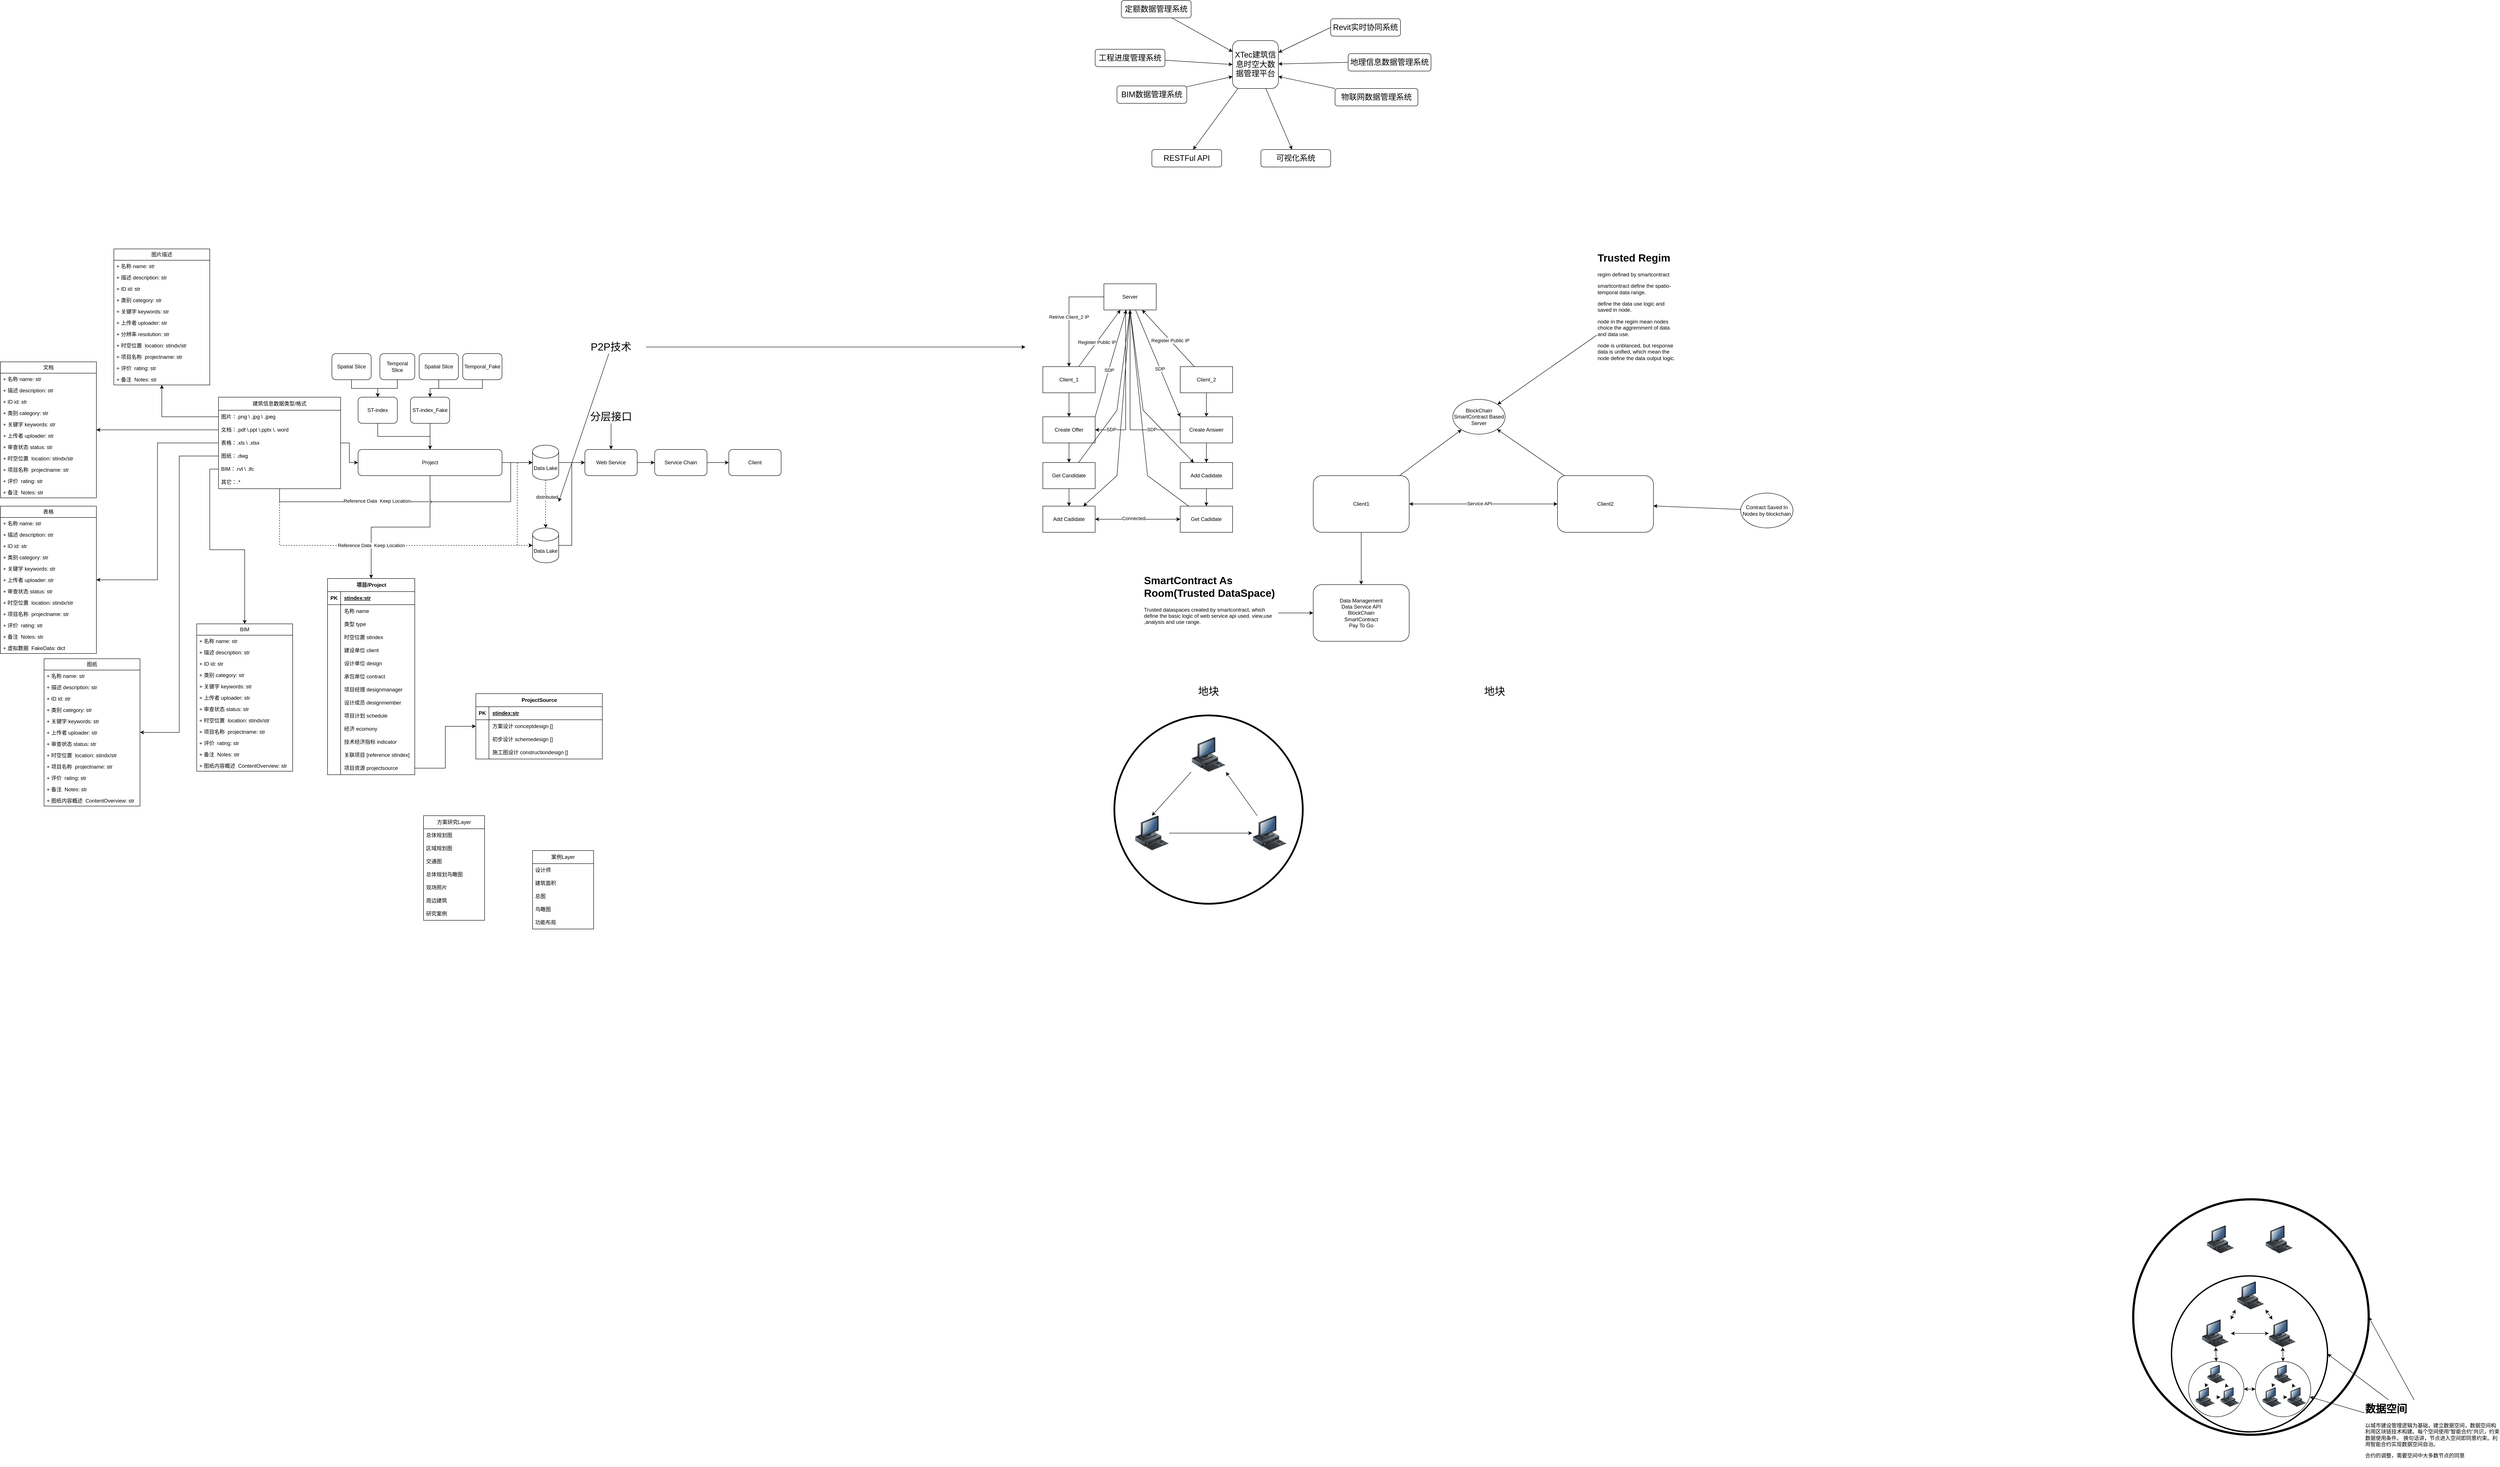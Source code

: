 <mxfile version="27.1.4">
  <diagram id="kzi67lXi-NrXoAS8o9gu" name="第 1 页">
    <mxGraphModel dx="2301" dy="1199" grid="1" gridSize="10" guides="1" tooltips="1" connect="1" arrows="1" fold="1" page="0" pageScale="1" pageWidth="1169" pageHeight="827" math="0" shadow="0">
      <root>
        <mxCell id="0" />
        <mxCell id="1" parent="0" />
        <mxCell id="nltCtTxTrXQfKwKJxCPT-16" style="rounded=0;orthogonalLoop=1;jettySize=auto;html=1;" parent="1" source="nltCtTxTrXQfKwKJxCPT-1" target="nltCtTxTrXQfKwKJxCPT-15" edge="1">
          <mxGeometry relative="1" as="geometry" />
        </mxCell>
        <mxCell id="nltCtTxTrXQfKwKJxCPT-20" style="rounded=0;orthogonalLoop=1;jettySize=auto;html=1;" parent="1" source="nltCtTxTrXQfKwKJxCPT-1" target="nltCtTxTrXQfKwKJxCPT-19" edge="1">
          <mxGeometry relative="1" as="geometry" />
        </mxCell>
        <mxCell id="nltCtTxTrXQfKwKJxCPT-1" value="&lt;font style=&quot;font-size: 18px;&quot;&gt;XTec建筑信息时空大数据管理平台&lt;/font&gt;" style="rounded=1;whiteSpace=wrap;html=1;" parent="1" vertex="1">
          <mxGeometry x="2405" y="-18" width="105" height="110" as="geometry" />
        </mxCell>
        <mxCell id="nltCtTxTrXQfKwKJxCPT-3" style="rounded=0;orthogonalLoop=1;jettySize=auto;html=1;exitX=0;exitY=0.5;exitDx=0;exitDy=0;entryX=1;entryY=0.25;entryDx=0;entryDy=0;" parent="1" source="nltCtTxTrXQfKwKJxCPT-2" target="nltCtTxTrXQfKwKJxCPT-1" edge="1">
          <mxGeometry relative="1" as="geometry" />
        </mxCell>
        <mxCell id="nltCtTxTrXQfKwKJxCPT-2" value="&lt;div style=&quot;font-size: 18px;&quot;&gt;&lt;font style=&quot;font-size: 18px;&quot;&gt;Revit实时协同系统&lt;/font&gt;&lt;/div&gt;" style="rounded=1;whiteSpace=wrap;html=1;" parent="1" vertex="1">
          <mxGeometry x="2630" y="-68" width="160" height="40" as="geometry" />
        </mxCell>
        <mxCell id="nltCtTxTrXQfKwKJxCPT-5" style="rounded=0;orthogonalLoop=1;jettySize=auto;html=1;" parent="1" source="nltCtTxTrXQfKwKJxCPT-4" target="nltCtTxTrXQfKwKJxCPT-1" edge="1">
          <mxGeometry relative="1" as="geometry">
            <mxPoint x="2380" y="12" as="targetPoint" />
          </mxGeometry>
        </mxCell>
        <mxCell id="nltCtTxTrXQfKwKJxCPT-4" value="&lt;div style=&quot;font-size: 18px;&quot;&gt;定额数据管理系统&lt;/div&gt;" style="rounded=1;whiteSpace=wrap;html=1;" parent="1" vertex="1">
          <mxGeometry x="2150" y="-110" width="160" height="40" as="geometry" />
        </mxCell>
        <mxCell id="nltCtTxTrXQfKwKJxCPT-7" style="rounded=0;orthogonalLoop=1;jettySize=auto;html=1;entryX=0;entryY=0.5;entryDx=0;entryDy=0;" parent="1" source="nltCtTxTrXQfKwKJxCPT-6" target="nltCtTxTrXQfKwKJxCPT-1" edge="1">
          <mxGeometry relative="1" as="geometry" />
        </mxCell>
        <mxCell id="nltCtTxTrXQfKwKJxCPT-6" value="&lt;font style=&quot;font-size: 18px;&quot;&gt;工程进度管理系统&lt;/font&gt;" style="rounded=1;whiteSpace=wrap;html=1;" parent="1" vertex="1">
          <mxGeometry x="2090" y="2" width="160" height="40" as="geometry" />
        </mxCell>
        <mxCell id="nltCtTxTrXQfKwKJxCPT-13" style="rounded=0;orthogonalLoop=1;jettySize=auto;html=1;entryX=0;entryY=0.75;entryDx=0;entryDy=0;" parent="1" source="nltCtTxTrXQfKwKJxCPT-8" target="nltCtTxTrXQfKwKJxCPT-1" edge="1">
          <mxGeometry relative="1" as="geometry" />
        </mxCell>
        <mxCell id="nltCtTxTrXQfKwKJxCPT-8" value="&lt;font style=&quot;font-size: 18px;&quot;&gt;BIM数据管理系统&lt;/font&gt;" style="rounded=1;whiteSpace=wrap;html=1;" parent="1" vertex="1">
          <mxGeometry x="2140" y="86" width="160" height="40" as="geometry" />
        </mxCell>
        <mxCell id="nltCtTxTrXQfKwKJxCPT-12" style="rounded=0;orthogonalLoop=1;jettySize=auto;html=1;exitX=0;exitY=0.5;exitDx=0;exitDy=0;" parent="1" source="nltCtTxTrXQfKwKJxCPT-11" target="nltCtTxTrXQfKwKJxCPT-1" edge="1">
          <mxGeometry relative="1" as="geometry" />
        </mxCell>
        <mxCell id="nltCtTxTrXQfKwKJxCPT-11" value="&lt;font style=&quot;font-size: 18px;&quot;&gt;地理信息数据管理系统&lt;/font&gt;" style="rounded=1;whiteSpace=wrap;html=1;" parent="1" vertex="1">
          <mxGeometry x="2670" y="12" width="190" height="40" as="geometry" />
        </mxCell>
        <mxCell id="nltCtTxTrXQfKwKJxCPT-15" value="&lt;font style=&quot;font-size: 18px;&quot;&gt;RESTFul API&lt;/font&gt;" style="rounded=1;whiteSpace=wrap;html=1;" parent="1" vertex="1">
          <mxGeometry x="2220" y="232" width="160" height="40" as="geometry" />
        </mxCell>
        <mxCell id="nltCtTxTrXQfKwKJxCPT-18" style="rounded=0;orthogonalLoop=1;jettySize=auto;html=1;entryX=1;entryY=0.75;entryDx=0;entryDy=0;" parent="1" source="nltCtTxTrXQfKwKJxCPT-17" target="nltCtTxTrXQfKwKJxCPT-1" edge="1">
          <mxGeometry relative="1" as="geometry" />
        </mxCell>
        <mxCell id="nltCtTxTrXQfKwKJxCPT-17" value="&lt;font style=&quot;font-size: 18px;&quot;&gt;物联网数据管理系统&lt;/font&gt;" style="rounded=1;whiteSpace=wrap;html=1;" parent="1" vertex="1">
          <mxGeometry x="2640" y="92" width="190" height="40" as="geometry" />
        </mxCell>
        <mxCell id="nltCtTxTrXQfKwKJxCPT-19" value="&lt;font style=&quot;font-size: 18px;&quot;&gt;可视化系统&lt;/font&gt;" style="rounded=1;whiteSpace=wrap;html=1;" parent="1" vertex="1">
          <mxGeometry x="2470" y="232" width="160" height="40" as="geometry" />
        </mxCell>
        <mxCell id="k4bysfWG0cwB1rlPcwAL-10" style="edgeStyle=orthogonalEdgeStyle;rounded=0;orthogonalLoop=1;jettySize=auto;html=1;" parent="1" source="k4bysfWG0cwB1rlPcwAL-3" target="k4bysfWG0cwB1rlPcwAL-9" edge="1">
          <mxGeometry relative="1" as="geometry" />
        </mxCell>
        <mxCell id="k4bysfWG0cwB1rlPcwAL-27" style="edgeStyle=orthogonalEdgeStyle;rounded=0;orthogonalLoop=1;jettySize=auto;html=1;entryX=0;entryY=0.5;entryDx=0;entryDy=0;entryPerimeter=0;" parent="1" source="k4bysfWG0cwB1rlPcwAL-3" target="k4bysfWG0cwB1rlPcwAL-24" edge="1">
          <mxGeometry relative="1" as="geometry">
            <mxPoint x="850" y="1230" as="targetPoint" />
            <Array as="points">
              <mxPoint x="220" y="1040" />
              <mxPoint x="750" y="1040" />
              <mxPoint x="750" y="950" />
            </Array>
          </mxGeometry>
        </mxCell>
        <mxCell id="k4bysfWG0cwB1rlPcwAL-28" value="&lt;div&gt;Reference Data&amp;nbsp; Keep Location&lt;/div&gt;" style="edgeLabel;html=1;align=center;verticalAlign=middle;resizable=0;points=[];" parent="k4bysfWG0cwB1rlPcwAL-27" vertex="1" connectable="0">
          <mxGeometry x="-0.278" y="2" relative="1" as="geometry">
            <mxPoint as="offset" />
          </mxGeometry>
        </mxCell>
        <mxCell id="k4bysfWG0cwB1rlPcwAL-42" style="edgeStyle=orthogonalEdgeStyle;rounded=0;orthogonalLoop=1;jettySize=auto;html=1;entryX=0;entryY=0.5;entryDx=0;entryDy=0;entryPerimeter=0;dashed=1;" parent="1" source="k4bysfWG0cwB1rlPcwAL-3" target="k4bysfWG0cwB1rlPcwAL-37" edge="1">
          <mxGeometry relative="1" as="geometry">
            <mxPoint x="690" y="1150" as="targetPoint" />
            <Array as="points">
              <mxPoint x="220" y="1140" />
            </Array>
          </mxGeometry>
        </mxCell>
        <mxCell id="k4bysfWG0cwB1rlPcwAL-3" value="建筑信息数据类型/格式" style="swimlane;fontStyle=0;childLayout=stackLayout;horizontal=1;startSize=30;horizontalStack=0;resizeParent=1;resizeParentMax=0;resizeLast=0;collapsible=1;marginBottom=0;whiteSpace=wrap;html=1;" parent="1" vertex="1">
          <mxGeometry x="80" y="800" width="280" height="210" as="geometry" />
        </mxCell>
        <mxCell id="k4bysfWG0cwB1rlPcwAL-4" value="图片：.png \ .jpg \ .jpeg" style="text;strokeColor=none;fillColor=none;align=left;verticalAlign=middle;spacingLeft=4;spacingRight=4;overflow=hidden;points=[[0,0.5],[1,0.5]];portConstraint=eastwest;rotatable=0;whiteSpace=wrap;html=1;" parent="k4bysfWG0cwB1rlPcwAL-3" vertex="1">
          <mxGeometry y="30" width="280" height="30" as="geometry" />
        </mxCell>
        <mxCell id="k4bysfWG0cwB1rlPcwAL-5" value="&lt;div&gt;文档：.pdf \.ppt \.pptx \. word&lt;/div&gt;" style="text;strokeColor=none;fillColor=none;align=left;verticalAlign=middle;spacingLeft=4;spacingRight=4;overflow=hidden;points=[[0,0.5],[1,0.5]];portConstraint=eastwest;rotatable=0;whiteSpace=wrap;html=1;" parent="k4bysfWG0cwB1rlPcwAL-3" vertex="1">
          <mxGeometry y="60" width="280" height="30" as="geometry" />
        </mxCell>
        <mxCell id="k4bysfWG0cwB1rlPcwAL-6" value="表格：.xls \ .xlsx" style="text;strokeColor=none;fillColor=none;align=left;verticalAlign=middle;spacingLeft=4;spacingRight=4;overflow=hidden;points=[[0,0.5],[1,0.5]];portConstraint=eastwest;rotatable=0;whiteSpace=wrap;html=1;" parent="k4bysfWG0cwB1rlPcwAL-3" vertex="1">
          <mxGeometry y="90" width="280" height="30" as="geometry" />
        </mxCell>
        <mxCell id="k4bysfWG0cwB1rlPcwAL-8" value="图纸：.dwg" style="text;strokeColor=none;fillColor=none;align=left;verticalAlign=middle;spacingLeft=4;spacingRight=4;overflow=hidden;points=[[0,0.5],[1,0.5]];portConstraint=eastwest;rotatable=0;whiteSpace=wrap;html=1;" parent="k4bysfWG0cwB1rlPcwAL-3" vertex="1">
          <mxGeometry y="120" width="280" height="30" as="geometry" />
        </mxCell>
        <mxCell id="k4bysfWG0cwB1rlPcwAL-7" value="BIM：.rvt \ .ifc" style="text;strokeColor=none;fillColor=none;align=left;verticalAlign=middle;spacingLeft=4;spacingRight=4;overflow=hidden;points=[[0,0.5],[1,0.5]];portConstraint=eastwest;rotatable=0;whiteSpace=wrap;html=1;" parent="k4bysfWG0cwB1rlPcwAL-3" vertex="1">
          <mxGeometry y="150" width="280" height="30" as="geometry" />
        </mxCell>
        <mxCell id="B6ag2zjZWW22Zz8-JqLK-8" value="其它：.*" style="text;strokeColor=none;fillColor=none;align=left;verticalAlign=middle;spacingLeft=4;spacingRight=4;overflow=hidden;points=[[0,0.5],[1,0.5]];portConstraint=eastwest;rotatable=0;whiteSpace=wrap;html=1;" parent="k4bysfWG0cwB1rlPcwAL-3" vertex="1">
          <mxGeometry y="180" width="280" height="30" as="geometry" />
        </mxCell>
        <mxCell id="k4bysfWG0cwB1rlPcwAL-25" style="edgeStyle=orthogonalEdgeStyle;rounded=0;orthogonalLoop=1;jettySize=auto;html=1;" parent="1" source="k4bysfWG0cwB1rlPcwAL-9" target="k4bysfWG0cwB1rlPcwAL-24" edge="1">
          <mxGeometry relative="1" as="geometry" />
        </mxCell>
        <mxCell id="k4bysfWG0cwB1rlPcwAL-132" style="edgeStyle=orthogonalEdgeStyle;rounded=0;orthogonalLoop=1;jettySize=auto;html=1;entryX=0.5;entryY=0;entryDx=0;entryDy=0;jumpStyle=arc;" parent="1" source="k4bysfWG0cwB1rlPcwAL-9" target="k4bysfWG0cwB1rlPcwAL-119" edge="1">
          <mxGeometry relative="1" as="geometry" />
        </mxCell>
        <mxCell id="k4bysfWG0cwB1rlPcwAL-9" value="Project" style="rounded=1;whiteSpace=wrap;html=1;" parent="1" vertex="1">
          <mxGeometry x="400" y="920" width="330" height="60" as="geometry" />
        </mxCell>
        <mxCell id="k4bysfWG0cwB1rlPcwAL-12" value="" style="edgeStyle=orthogonalEdgeStyle;rounded=0;orthogonalLoop=1;jettySize=auto;html=1;" parent="1" source="k4bysfWG0cwB1rlPcwAL-11" target="k4bysfWG0cwB1rlPcwAL-9" edge="1">
          <mxGeometry relative="1" as="geometry" />
        </mxCell>
        <mxCell id="k4bysfWG0cwB1rlPcwAL-11" value="ST-index" style="rounded=1;whiteSpace=wrap;html=1;" parent="1" vertex="1">
          <mxGeometry x="400" y="800" width="90" height="60" as="geometry" />
        </mxCell>
        <mxCell id="k4bysfWG0cwB1rlPcwAL-14" style="edgeStyle=orthogonalEdgeStyle;rounded=0;orthogonalLoop=1;jettySize=auto;html=1;" parent="1" source="k4bysfWG0cwB1rlPcwAL-13" target="k4bysfWG0cwB1rlPcwAL-9" edge="1">
          <mxGeometry relative="1" as="geometry" />
        </mxCell>
        <mxCell id="k4bysfWG0cwB1rlPcwAL-13" value="ST-index_Fake" style="rounded=1;whiteSpace=wrap;html=1;" parent="1" vertex="1">
          <mxGeometry x="520" y="800" width="90" height="60" as="geometry" />
        </mxCell>
        <mxCell id="k4bysfWG0cwB1rlPcwAL-17" style="edgeStyle=orthogonalEdgeStyle;rounded=0;orthogonalLoop=1;jettySize=auto;html=1;" parent="1" source="k4bysfWG0cwB1rlPcwAL-15" target="k4bysfWG0cwB1rlPcwAL-11" edge="1">
          <mxGeometry relative="1" as="geometry" />
        </mxCell>
        <mxCell id="k4bysfWG0cwB1rlPcwAL-15" value="Spatial Slice" style="rounded=1;whiteSpace=wrap;html=1;" parent="1" vertex="1">
          <mxGeometry x="340" y="700" width="90" height="60" as="geometry" />
        </mxCell>
        <mxCell id="k4bysfWG0cwB1rlPcwAL-19" style="edgeStyle=orthogonalEdgeStyle;rounded=0;orthogonalLoop=1;jettySize=auto;html=1;" parent="1" source="k4bysfWG0cwB1rlPcwAL-16" target="k4bysfWG0cwB1rlPcwAL-11" edge="1">
          <mxGeometry relative="1" as="geometry" />
        </mxCell>
        <mxCell id="k4bysfWG0cwB1rlPcwAL-16" value="Temporal Slice" style="rounded=1;whiteSpace=wrap;html=1;" parent="1" vertex="1">
          <mxGeometry x="450" y="700" width="80" height="60" as="geometry" />
        </mxCell>
        <mxCell id="k4bysfWG0cwB1rlPcwAL-21" style="edgeStyle=orthogonalEdgeStyle;rounded=0;orthogonalLoop=1;jettySize=auto;html=1;" parent="1" source="k4bysfWG0cwB1rlPcwAL-20" target="k4bysfWG0cwB1rlPcwAL-13" edge="1">
          <mxGeometry relative="1" as="geometry" />
        </mxCell>
        <mxCell id="k4bysfWG0cwB1rlPcwAL-20" value="Spatial Slice" style="rounded=1;whiteSpace=wrap;html=1;" parent="1" vertex="1">
          <mxGeometry x="540" y="700" width="90" height="60" as="geometry" />
        </mxCell>
        <mxCell id="k4bysfWG0cwB1rlPcwAL-23" style="edgeStyle=orthogonalEdgeStyle;rounded=0;orthogonalLoop=1;jettySize=auto;html=1;exitX=0.5;exitY=1;exitDx=0;exitDy=0;" parent="1" source="k4bysfWG0cwB1rlPcwAL-22" target="k4bysfWG0cwB1rlPcwAL-13" edge="1">
          <mxGeometry relative="1" as="geometry" />
        </mxCell>
        <mxCell id="k4bysfWG0cwB1rlPcwAL-22" value="Temporal_Fake" style="rounded=1;whiteSpace=wrap;html=1;" parent="1" vertex="1">
          <mxGeometry x="640" y="700" width="90" height="60" as="geometry" />
        </mxCell>
        <mxCell id="k4bysfWG0cwB1rlPcwAL-30" style="edgeStyle=orthogonalEdgeStyle;rounded=0;orthogonalLoop=1;jettySize=auto;html=1;" parent="1" source="k4bysfWG0cwB1rlPcwAL-24" target="k4bysfWG0cwB1rlPcwAL-29" edge="1">
          <mxGeometry relative="1" as="geometry" />
        </mxCell>
        <mxCell id="k4bysfWG0cwB1rlPcwAL-38" style="edgeStyle=orthogonalEdgeStyle;rounded=0;orthogonalLoop=1;jettySize=auto;html=1;dashed=1;" parent="1" source="k4bysfWG0cwB1rlPcwAL-24" target="k4bysfWG0cwB1rlPcwAL-37" edge="1">
          <mxGeometry relative="1" as="geometry" />
        </mxCell>
        <mxCell id="k4bysfWG0cwB1rlPcwAL-39" value="distributed" style="edgeLabel;html=1;align=center;verticalAlign=middle;resizable=0;points=[];" parent="k4bysfWG0cwB1rlPcwAL-38" vertex="1" connectable="0">
          <mxGeometry x="-0.297" y="3" relative="1" as="geometry">
            <mxPoint as="offset" />
          </mxGeometry>
        </mxCell>
        <mxCell id="k4bysfWG0cwB1rlPcwAL-24" value="Data Lake" style="shape=cylinder3;whiteSpace=wrap;html=1;boundedLbl=1;backgroundOutline=1;size=15;" parent="1" vertex="1">
          <mxGeometry x="800" y="910" width="60" height="80" as="geometry" />
        </mxCell>
        <mxCell id="k4bysfWG0cwB1rlPcwAL-32" style="edgeStyle=orthogonalEdgeStyle;rounded=0;orthogonalLoop=1;jettySize=auto;html=1;" parent="1" source="k4bysfWG0cwB1rlPcwAL-29" target="k4bysfWG0cwB1rlPcwAL-31" edge="1">
          <mxGeometry relative="1" as="geometry" />
        </mxCell>
        <mxCell id="k4bysfWG0cwB1rlPcwAL-29" value="Web Service" style="rounded=1;whiteSpace=wrap;html=1;" parent="1" vertex="1">
          <mxGeometry x="920" y="920" width="120" height="60" as="geometry" />
        </mxCell>
        <mxCell id="k4bysfWG0cwB1rlPcwAL-34" style="edgeStyle=orthogonalEdgeStyle;rounded=0;orthogonalLoop=1;jettySize=auto;html=1;entryX=0;entryY=0.5;entryDx=0;entryDy=0;" parent="1" source="k4bysfWG0cwB1rlPcwAL-31" target="k4bysfWG0cwB1rlPcwAL-33" edge="1">
          <mxGeometry relative="1" as="geometry" />
        </mxCell>
        <mxCell id="k4bysfWG0cwB1rlPcwAL-31" value="Service Chain" style="rounded=1;whiteSpace=wrap;html=1;" parent="1" vertex="1">
          <mxGeometry x="1080" y="920" width="120" height="60" as="geometry" />
        </mxCell>
        <mxCell id="k4bysfWG0cwB1rlPcwAL-33" value="Client" style="rounded=1;whiteSpace=wrap;html=1;" parent="1" vertex="1">
          <mxGeometry x="1250" y="920" width="120" height="60" as="geometry" />
        </mxCell>
        <mxCell id="k4bysfWG0cwB1rlPcwAL-40" style="edgeStyle=orthogonalEdgeStyle;rounded=0;orthogonalLoop=1;jettySize=auto;html=1;entryX=0;entryY=0.5;entryDx=0;entryDy=0;" parent="1" source="k4bysfWG0cwB1rlPcwAL-37" target="k4bysfWG0cwB1rlPcwAL-29" edge="1">
          <mxGeometry relative="1" as="geometry" />
        </mxCell>
        <mxCell id="k4bysfWG0cwB1rlPcwAL-37" value="Data Lake" style="shape=cylinder3;whiteSpace=wrap;html=1;boundedLbl=1;backgroundOutline=1;size=15;" parent="1" vertex="1">
          <mxGeometry x="800" y="1100" width="60" height="80" as="geometry" />
        </mxCell>
        <mxCell id="k4bysfWG0cwB1rlPcwAL-41" style="edgeStyle=orthogonalEdgeStyle;rounded=0;orthogonalLoop=1;jettySize=auto;html=1;entryX=0;entryY=0.5;entryDx=0;entryDy=0;entryPerimeter=0;dashed=1;" parent="1" source="k4bysfWG0cwB1rlPcwAL-9" target="k4bysfWG0cwB1rlPcwAL-37" edge="1">
          <mxGeometry relative="1" as="geometry" />
        </mxCell>
        <mxCell id="k4bysfWG0cwB1rlPcwAL-43" value="&lt;div&gt;Reference Data&amp;nbsp; Keep Location&lt;/div&gt;" style="edgeLabel;html=1;align=center;verticalAlign=middle;resizable=0;points=[];" parent="1" vertex="1" connectable="0">
          <mxGeometry x="430.003" y="1140" as="geometry" />
        </mxCell>
        <mxCell id="k4bysfWG0cwB1rlPcwAL-45" value="图片描述" style="swimlane;fontStyle=0;childLayout=stackLayout;horizontal=1;startSize=26;fillColor=none;horizontalStack=0;resizeParent=1;resizeParentMax=0;resizeLast=0;collapsible=1;marginBottom=0;whiteSpace=wrap;html=1;" parent="1" vertex="1">
          <mxGeometry x="-160" y="460" width="220" height="312" as="geometry" />
        </mxCell>
        <mxCell id="k4bysfWG0cwB1rlPcwAL-46" value="+ 名称 name: str" style="text;strokeColor=none;fillColor=none;align=left;verticalAlign=top;spacingLeft=4;spacingRight=4;overflow=hidden;rotatable=0;points=[[0,0.5],[1,0.5]];portConstraint=eastwest;whiteSpace=wrap;html=1;" parent="k4bysfWG0cwB1rlPcwAL-45" vertex="1">
          <mxGeometry y="26" width="220" height="26" as="geometry" />
        </mxCell>
        <mxCell id="k4bysfWG0cwB1rlPcwAL-47" value="&lt;div&gt;+ 描述 description: str&lt;/div&gt;&lt;div&gt;&lt;br&gt;&lt;/div&gt;" style="text;strokeColor=none;fillColor=none;align=left;verticalAlign=top;spacingLeft=4;spacingRight=4;overflow=hidden;rotatable=0;points=[[0,0.5],[1,0.5]];portConstraint=eastwest;whiteSpace=wrap;html=1;" parent="k4bysfWG0cwB1rlPcwAL-45" vertex="1">
          <mxGeometry y="52" width="220" height="26" as="geometry" />
        </mxCell>
        <mxCell id="k4bysfWG0cwB1rlPcwAL-48" value="+ ID id: str" style="text;strokeColor=none;fillColor=none;align=left;verticalAlign=top;spacingLeft=4;spacingRight=4;overflow=hidden;rotatable=0;points=[[0,0.5],[1,0.5]];portConstraint=eastwest;whiteSpace=wrap;html=1;" parent="k4bysfWG0cwB1rlPcwAL-45" vertex="1">
          <mxGeometry y="78" width="220" height="26" as="geometry" />
        </mxCell>
        <mxCell id="k4bysfWG0cwB1rlPcwAL-52" value="+ 类别 category: str" style="text;strokeColor=none;fillColor=none;align=left;verticalAlign=top;spacingLeft=4;spacingRight=4;overflow=hidden;rotatable=0;points=[[0,0.5],[1,0.5]];portConstraint=eastwest;whiteSpace=wrap;html=1;" parent="k4bysfWG0cwB1rlPcwAL-45" vertex="1">
          <mxGeometry y="104" width="220" height="26" as="geometry" />
        </mxCell>
        <mxCell id="k4bysfWG0cwB1rlPcwAL-53" value="+ 关键字 keywords: str" style="text;strokeColor=none;fillColor=none;align=left;verticalAlign=top;spacingLeft=4;spacingRight=4;overflow=hidden;rotatable=0;points=[[0,0.5],[1,0.5]];portConstraint=eastwest;whiteSpace=wrap;html=1;" parent="k4bysfWG0cwB1rlPcwAL-45" vertex="1">
          <mxGeometry y="130" width="220" height="26" as="geometry" />
        </mxCell>
        <mxCell id="k4bysfWG0cwB1rlPcwAL-57" value="+ 上传者 uploader: str" style="text;strokeColor=none;fillColor=none;align=left;verticalAlign=top;spacingLeft=4;spacingRight=4;overflow=hidden;rotatable=0;points=[[0,0.5],[1,0.5]];portConstraint=eastwest;whiteSpace=wrap;html=1;" parent="k4bysfWG0cwB1rlPcwAL-45" vertex="1">
          <mxGeometry y="156" width="220" height="26" as="geometry" />
        </mxCell>
        <mxCell id="k4bysfWG0cwB1rlPcwAL-58" value="+ 分辨率 resolution: str" style="text;strokeColor=none;fillColor=none;align=left;verticalAlign=top;spacingLeft=4;spacingRight=4;overflow=hidden;rotatable=0;points=[[0,0.5],[1,0.5]];portConstraint=eastwest;whiteSpace=wrap;html=1;" parent="k4bysfWG0cwB1rlPcwAL-45" vertex="1">
          <mxGeometry y="182" width="220" height="26" as="geometry" />
        </mxCell>
        <mxCell id="k4bysfWG0cwB1rlPcwAL-59" value="+ 时空位置&amp;nbsp; location: stindx/str" style="text;strokeColor=none;fillColor=none;align=left;verticalAlign=top;spacingLeft=4;spacingRight=4;overflow=hidden;rotatable=0;points=[[0,0.5],[1,0.5]];portConstraint=eastwest;whiteSpace=wrap;html=1;" parent="k4bysfWG0cwB1rlPcwAL-45" vertex="1">
          <mxGeometry y="208" width="220" height="26" as="geometry" />
        </mxCell>
        <mxCell id="k4bysfWG0cwB1rlPcwAL-60" value="+ 项目名称&amp;nbsp; projectname: str" style="text;strokeColor=none;fillColor=none;align=left;verticalAlign=top;spacingLeft=4;spacingRight=4;overflow=hidden;rotatable=0;points=[[0,0.5],[1,0.5]];portConstraint=eastwest;whiteSpace=wrap;html=1;" parent="k4bysfWG0cwB1rlPcwAL-45" vertex="1">
          <mxGeometry y="234" width="220" height="26" as="geometry" />
        </mxCell>
        <mxCell id="k4bysfWG0cwB1rlPcwAL-61" value="+ 评价&amp;nbsp; rating: str" style="text;strokeColor=none;fillColor=none;align=left;verticalAlign=top;spacingLeft=4;spacingRight=4;overflow=hidden;rotatable=0;points=[[0,0.5],[1,0.5]];portConstraint=eastwest;whiteSpace=wrap;html=1;" parent="k4bysfWG0cwB1rlPcwAL-45" vertex="1">
          <mxGeometry y="260" width="220" height="26" as="geometry" />
        </mxCell>
        <mxCell id="k4bysfWG0cwB1rlPcwAL-62" value="+ 备注&amp;nbsp; Notes: str" style="text;strokeColor=none;fillColor=none;align=left;verticalAlign=top;spacingLeft=4;spacingRight=4;overflow=hidden;rotatable=0;points=[[0,0.5],[1,0.5]];portConstraint=eastwest;whiteSpace=wrap;html=1;" parent="k4bysfWG0cwB1rlPcwAL-45" vertex="1">
          <mxGeometry y="286" width="220" height="26" as="geometry" />
        </mxCell>
        <mxCell id="k4bysfWG0cwB1rlPcwAL-49" style="edgeStyle=orthogonalEdgeStyle;rounded=0;orthogonalLoop=1;jettySize=auto;html=1;" parent="1" source="k4bysfWG0cwB1rlPcwAL-4" target="k4bysfWG0cwB1rlPcwAL-45" edge="1">
          <mxGeometry relative="1" as="geometry" />
        </mxCell>
        <mxCell id="k4bysfWG0cwB1rlPcwAL-63" value="文档" style="swimlane;fontStyle=0;childLayout=stackLayout;horizontal=1;startSize=26;fillColor=none;horizontalStack=0;resizeParent=1;resizeParentMax=0;resizeLast=0;collapsible=1;marginBottom=0;whiteSpace=wrap;html=1;" parent="1" vertex="1">
          <mxGeometry x="-420" y="719" width="220" height="312" as="geometry" />
        </mxCell>
        <mxCell id="k4bysfWG0cwB1rlPcwAL-64" value="+ 名称 name: str" style="text;strokeColor=none;fillColor=none;align=left;verticalAlign=top;spacingLeft=4;spacingRight=4;overflow=hidden;rotatable=0;points=[[0,0.5],[1,0.5]];portConstraint=eastwest;whiteSpace=wrap;html=1;" parent="k4bysfWG0cwB1rlPcwAL-63" vertex="1">
          <mxGeometry y="26" width="220" height="26" as="geometry" />
        </mxCell>
        <mxCell id="k4bysfWG0cwB1rlPcwAL-65" value="&lt;div&gt;+ 描述 description: str&lt;/div&gt;&lt;div&gt;&lt;br&gt;&lt;/div&gt;" style="text;strokeColor=none;fillColor=none;align=left;verticalAlign=top;spacingLeft=4;spacingRight=4;overflow=hidden;rotatable=0;points=[[0,0.5],[1,0.5]];portConstraint=eastwest;whiteSpace=wrap;html=1;" parent="k4bysfWG0cwB1rlPcwAL-63" vertex="1">
          <mxGeometry y="52" width="220" height="26" as="geometry" />
        </mxCell>
        <mxCell id="k4bysfWG0cwB1rlPcwAL-66" value="+ ID id: str" style="text;strokeColor=none;fillColor=none;align=left;verticalAlign=top;spacingLeft=4;spacingRight=4;overflow=hidden;rotatable=0;points=[[0,0.5],[1,0.5]];portConstraint=eastwest;whiteSpace=wrap;html=1;" parent="k4bysfWG0cwB1rlPcwAL-63" vertex="1">
          <mxGeometry y="78" width="220" height="26" as="geometry" />
        </mxCell>
        <mxCell id="k4bysfWG0cwB1rlPcwAL-67" value="+ 类别 category: str" style="text;strokeColor=none;fillColor=none;align=left;verticalAlign=top;spacingLeft=4;spacingRight=4;overflow=hidden;rotatable=0;points=[[0,0.5],[1,0.5]];portConstraint=eastwest;whiteSpace=wrap;html=1;" parent="k4bysfWG0cwB1rlPcwAL-63" vertex="1">
          <mxGeometry y="104" width="220" height="26" as="geometry" />
        </mxCell>
        <mxCell id="k4bysfWG0cwB1rlPcwAL-68" value="+ 关键字 keywords: str" style="text;strokeColor=none;fillColor=none;align=left;verticalAlign=top;spacingLeft=4;spacingRight=4;overflow=hidden;rotatable=0;points=[[0,0.5],[1,0.5]];portConstraint=eastwest;whiteSpace=wrap;html=1;" parent="k4bysfWG0cwB1rlPcwAL-63" vertex="1">
          <mxGeometry y="130" width="220" height="26" as="geometry" />
        </mxCell>
        <mxCell id="k4bysfWG0cwB1rlPcwAL-69" value="+ 上传者 uploader: str" style="text;strokeColor=none;fillColor=none;align=left;verticalAlign=top;spacingLeft=4;spacingRight=4;overflow=hidden;rotatable=0;points=[[0,0.5],[1,0.5]];portConstraint=eastwest;whiteSpace=wrap;html=1;" parent="k4bysfWG0cwB1rlPcwAL-63" vertex="1">
          <mxGeometry y="156" width="220" height="26" as="geometry" />
        </mxCell>
        <mxCell id="k4bysfWG0cwB1rlPcwAL-70" value="+ 审查状态 status: str" style="text;strokeColor=none;fillColor=none;align=left;verticalAlign=top;spacingLeft=4;spacingRight=4;overflow=hidden;rotatable=0;points=[[0,0.5],[1,0.5]];portConstraint=eastwest;whiteSpace=wrap;html=1;" parent="k4bysfWG0cwB1rlPcwAL-63" vertex="1">
          <mxGeometry y="182" width="220" height="26" as="geometry" />
        </mxCell>
        <mxCell id="k4bysfWG0cwB1rlPcwAL-71" value="+ 时空位置&amp;nbsp; location: stindx/str" style="text;strokeColor=none;fillColor=none;align=left;verticalAlign=top;spacingLeft=4;spacingRight=4;overflow=hidden;rotatable=0;points=[[0,0.5],[1,0.5]];portConstraint=eastwest;whiteSpace=wrap;html=1;" parent="k4bysfWG0cwB1rlPcwAL-63" vertex="1">
          <mxGeometry y="208" width="220" height="26" as="geometry" />
        </mxCell>
        <mxCell id="k4bysfWG0cwB1rlPcwAL-72" value="+ 项目名称&amp;nbsp; projectname: str" style="text;strokeColor=none;fillColor=none;align=left;verticalAlign=top;spacingLeft=4;spacingRight=4;overflow=hidden;rotatable=0;points=[[0,0.5],[1,0.5]];portConstraint=eastwest;whiteSpace=wrap;html=1;" parent="k4bysfWG0cwB1rlPcwAL-63" vertex="1">
          <mxGeometry y="234" width="220" height="26" as="geometry" />
        </mxCell>
        <mxCell id="k4bysfWG0cwB1rlPcwAL-73" value="+ 评价&amp;nbsp; rating: str" style="text;strokeColor=none;fillColor=none;align=left;verticalAlign=top;spacingLeft=4;spacingRight=4;overflow=hidden;rotatable=0;points=[[0,0.5],[1,0.5]];portConstraint=eastwest;whiteSpace=wrap;html=1;" parent="k4bysfWG0cwB1rlPcwAL-63" vertex="1">
          <mxGeometry y="260" width="220" height="26" as="geometry" />
        </mxCell>
        <mxCell id="k4bysfWG0cwB1rlPcwAL-74" value="+ 备注&amp;nbsp; Notes: str" style="text;strokeColor=none;fillColor=none;align=left;verticalAlign=top;spacingLeft=4;spacingRight=4;overflow=hidden;rotatable=0;points=[[0,0.5],[1,0.5]];portConstraint=eastwest;whiteSpace=wrap;html=1;" parent="k4bysfWG0cwB1rlPcwAL-63" vertex="1">
          <mxGeometry y="286" width="220" height="26" as="geometry" />
        </mxCell>
        <mxCell id="k4bysfWG0cwB1rlPcwAL-76" style="edgeStyle=orthogonalEdgeStyle;rounded=0;orthogonalLoop=1;jettySize=auto;html=1;" parent="1" source="k4bysfWG0cwB1rlPcwAL-5" target="k4bysfWG0cwB1rlPcwAL-63" edge="1">
          <mxGeometry relative="1" as="geometry" />
        </mxCell>
        <mxCell id="k4bysfWG0cwB1rlPcwAL-77" value="表格" style="swimlane;fontStyle=0;childLayout=stackLayout;horizontal=1;startSize=26;fillColor=none;horizontalStack=0;resizeParent=1;resizeParentMax=0;resizeLast=0;collapsible=1;marginBottom=0;whiteSpace=wrap;html=1;" parent="1" vertex="1">
          <mxGeometry x="-420" y="1050" width="220" height="338" as="geometry" />
        </mxCell>
        <mxCell id="k4bysfWG0cwB1rlPcwAL-78" value="+ 名称 name: str" style="text;strokeColor=none;fillColor=none;align=left;verticalAlign=top;spacingLeft=4;spacingRight=4;overflow=hidden;rotatable=0;points=[[0,0.5],[1,0.5]];portConstraint=eastwest;whiteSpace=wrap;html=1;" parent="k4bysfWG0cwB1rlPcwAL-77" vertex="1">
          <mxGeometry y="26" width="220" height="26" as="geometry" />
        </mxCell>
        <mxCell id="k4bysfWG0cwB1rlPcwAL-79" value="&lt;div&gt;+ 描述 description: str&lt;/div&gt;&lt;div&gt;&lt;br&gt;&lt;/div&gt;" style="text;strokeColor=none;fillColor=none;align=left;verticalAlign=top;spacingLeft=4;spacingRight=4;overflow=hidden;rotatable=0;points=[[0,0.5],[1,0.5]];portConstraint=eastwest;whiteSpace=wrap;html=1;" parent="k4bysfWG0cwB1rlPcwAL-77" vertex="1">
          <mxGeometry y="52" width="220" height="26" as="geometry" />
        </mxCell>
        <mxCell id="k4bysfWG0cwB1rlPcwAL-80" value="+ ID id: str" style="text;strokeColor=none;fillColor=none;align=left;verticalAlign=top;spacingLeft=4;spacingRight=4;overflow=hidden;rotatable=0;points=[[0,0.5],[1,0.5]];portConstraint=eastwest;whiteSpace=wrap;html=1;" parent="k4bysfWG0cwB1rlPcwAL-77" vertex="1">
          <mxGeometry y="78" width="220" height="26" as="geometry" />
        </mxCell>
        <mxCell id="k4bysfWG0cwB1rlPcwAL-81" value="+ 类别 category: str" style="text;strokeColor=none;fillColor=none;align=left;verticalAlign=top;spacingLeft=4;spacingRight=4;overflow=hidden;rotatable=0;points=[[0,0.5],[1,0.5]];portConstraint=eastwest;whiteSpace=wrap;html=1;" parent="k4bysfWG0cwB1rlPcwAL-77" vertex="1">
          <mxGeometry y="104" width="220" height="26" as="geometry" />
        </mxCell>
        <mxCell id="k4bysfWG0cwB1rlPcwAL-82" value="+ 关键字 keywords: str" style="text;strokeColor=none;fillColor=none;align=left;verticalAlign=top;spacingLeft=4;spacingRight=4;overflow=hidden;rotatable=0;points=[[0,0.5],[1,0.5]];portConstraint=eastwest;whiteSpace=wrap;html=1;" parent="k4bysfWG0cwB1rlPcwAL-77" vertex="1">
          <mxGeometry y="130" width="220" height="26" as="geometry" />
        </mxCell>
        <mxCell id="k4bysfWG0cwB1rlPcwAL-83" value="+ 上传者 uploader: str" style="text;strokeColor=none;fillColor=none;align=left;verticalAlign=top;spacingLeft=4;spacingRight=4;overflow=hidden;rotatable=0;points=[[0,0.5],[1,0.5]];portConstraint=eastwest;whiteSpace=wrap;html=1;" parent="k4bysfWG0cwB1rlPcwAL-77" vertex="1">
          <mxGeometry y="156" width="220" height="26" as="geometry" />
        </mxCell>
        <mxCell id="k4bysfWG0cwB1rlPcwAL-84" value="+ 审查状态 status: str" style="text;strokeColor=none;fillColor=none;align=left;verticalAlign=top;spacingLeft=4;spacingRight=4;overflow=hidden;rotatable=0;points=[[0,0.5],[1,0.5]];portConstraint=eastwest;whiteSpace=wrap;html=1;" parent="k4bysfWG0cwB1rlPcwAL-77" vertex="1">
          <mxGeometry y="182" width="220" height="26" as="geometry" />
        </mxCell>
        <mxCell id="k4bysfWG0cwB1rlPcwAL-85" value="+ 时空位置&amp;nbsp; location: stindx/str" style="text;strokeColor=none;fillColor=none;align=left;verticalAlign=top;spacingLeft=4;spacingRight=4;overflow=hidden;rotatable=0;points=[[0,0.5],[1,0.5]];portConstraint=eastwest;whiteSpace=wrap;html=1;" parent="k4bysfWG0cwB1rlPcwAL-77" vertex="1">
          <mxGeometry y="208" width="220" height="26" as="geometry" />
        </mxCell>
        <mxCell id="k4bysfWG0cwB1rlPcwAL-86" value="+ 项目名称&amp;nbsp; projectname: str" style="text;strokeColor=none;fillColor=none;align=left;verticalAlign=top;spacingLeft=4;spacingRight=4;overflow=hidden;rotatable=0;points=[[0,0.5],[1,0.5]];portConstraint=eastwest;whiteSpace=wrap;html=1;" parent="k4bysfWG0cwB1rlPcwAL-77" vertex="1">
          <mxGeometry y="234" width="220" height="26" as="geometry" />
        </mxCell>
        <mxCell id="k4bysfWG0cwB1rlPcwAL-87" value="+ 评价&amp;nbsp; rating: str" style="text;strokeColor=none;fillColor=none;align=left;verticalAlign=top;spacingLeft=4;spacingRight=4;overflow=hidden;rotatable=0;points=[[0,0.5],[1,0.5]];portConstraint=eastwest;whiteSpace=wrap;html=1;" parent="k4bysfWG0cwB1rlPcwAL-77" vertex="1">
          <mxGeometry y="260" width="220" height="26" as="geometry" />
        </mxCell>
        <mxCell id="k4bysfWG0cwB1rlPcwAL-88" value="+ 备注&amp;nbsp; Notes: str" style="text;strokeColor=none;fillColor=none;align=left;verticalAlign=top;spacingLeft=4;spacingRight=4;overflow=hidden;rotatable=0;points=[[0,0.5],[1,0.5]];portConstraint=eastwest;whiteSpace=wrap;html=1;" parent="k4bysfWG0cwB1rlPcwAL-77" vertex="1">
          <mxGeometry y="286" width="220" height="26" as="geometry" />
        </mxCell>
        <mxCell id="k4bysfWG0cwB1rlPcwAL-89" value="+ 虚拟数据&amp;nbsp; FakeData: dict" style="text;strokeColor=none;fillColor=none;align=left;verticalAlign=top;spacingLeft=4;spacingRight=4;overflow=hidden;rotatable=0;points=[[0,0.5],[1,0.5]];portConstraint=eastwest;whiteSpace=wrap;html=1;" parent="k4bysfWG0cwB1rlPcwAL-77" vertex="1">
          <mxGeometry y="312" width="220" height="26" as="geometry" />
        </mxCell>
        <mxCell id="k4bysfWG0cwB1rlPcwAL-90" style="edgeStyle=orthogonalEdgeStyle;rounded=0;orthogonalLoop=1;jettySize=auto;html=1;entryX=1;entryY=0.5;entryDx=0;entryDy=0;" parent="1" source="k4bysfWG0cwB1rlPcwAL-6" target="k4bysfWG0cwB1rlPcwAL-83" edge="1">
          <mxGeometry relative="1" as="geometry" />
        </mxCell>
        <mxCell id="k4bysfWG0cwB1rlPcwAL-91" value="图纸" style="swimlane;fontStyle=0;childLayout=stackLayout;horizontal=1;startSize=26;fillColor=none;horizontalStack=0;resizeParent=1;resizeParentMax=0;resizeLast=0;collapsible=1;marginBottom=0;whiteSpace=wrap;html=1;" parent="1" vertex="1">
          <mxGeometry x="-320" y="1400" width="220" height="338" as="geometry" />
        </mxCell>
        <mxCell id="k4bysfWG0cwB1rlPcwAL-92" value="+ 名称 name: str" style="text;strokeColor=none;fillColor=none;align=left;verticalAlign=top;spacingLeft=4;spacingRight=4;overflow=hidden;rotatable=0;points=[[0,0.5],[1,0.5]];portConstraint=eastwest;whiteSpace=wrap;html=1;" parent="k4bysfWG0cwB1rlPcwAL-91" vertex="1">
          <mxGeometry y="26" width="220" height="26" as="geometry" />
        </mxCell>
        <mxCell id="k4bysfWG0cwB1rlPcwAL-93" value="&lt;div&gt;+ 描述 description: str&lt;/div&gt;&lt;div&gt;&lt;br&gt;&lt;/div&gt;" style="text;strokeColor=none;fillColor=none;align=left;verticalAlign=top;spacingLeft=4;spacingRight=4;overflow=hidden;rotatable=0;points=[[0,0.5],[1,0.5]];portConstraint=eastwest;whiteSpace=wrap;html=1;" parent="k4bysfWG0cwB1rlPcwAL-91" vertex="1">
          <mxGeometry y="52" width="220" height="26" as="geometry" />
        </mxCell>
        <mxCell id="k4bysfWG0cwB1rlPcwAL-94" value="+ ID id: str" style="text;strokeColor=none;fillColor=none;align=left;verticalAlign=top;spacingLeft=4;spacingRight=4;overflow=hidden;rotatable=0;points=[[0,0.5],[1,0.5]];portConstraint=eastwest;whiteSpace=wrap;html=1;" parent="k4bysfWG0cwB1rlPcwAL-91" vertex="1">
          <mxGeometry y="78" width="220" height="26" as="geometry" />
        </mxCell>
        <mxCell id="k4bysfWG0cwB1rlPcwAL-95" value="+ 类别 category: str" style="text;strokeColor=none;fillColor=none;align=left;verticalAlign=top;spacingLeft=4;spacingRight=4;overflow=hidden;rotatable=0;points=[[0,0.5],[1,0.5]];portConstraint=eastwest;whiteSpace=wrap;html=1;" parent="k4bysfWG0cwB1rlPcwAL-91" vertex="1">
          <mxGeometry y="104" width="220" height="26" as="geometry" />
        </mxCell>
        <mxCell id="k4bysfWG0cwB1rlPcwAL-96" value="+ 关键字 keywords: str" style="text;strokeColor=none;fillColor=none;align=left;verticalAlign=top;spacingLeft=4;spacingRight=4;overflow=hidden;rotatable=0;points=[[0,0.5],[1,0.5]];portConstraint=eastwest;whiteSpace=wrap;html=1;" parent="k4bysfWG0cwB1rlPcwAL-91" vertex="1">
          <mxGeometry y="130" width="220" height="26" as="geometry" />
        </mxCell>
        <mxCell id="k4bysfWG0cwB1rlPcwAL-97" value="+ 上传者 uploader: str" style="text;strokeColor=none;fillColor=none;align=left;verticalAlign=top;spacingLeft=4;spacingRight=4;overflow=hidden;rotatable=0;points=[[0,0.5],[1,0.5]];portConstraint=eastwest;whiteSpace=wrap;html=1;" parent="k4bysfWG0cwB1rlPcwAL-91" vertex="1">
          <mxGeometry y="156" width="220" height="26" as="geometry" />
        </mxCell>
        <mxCell id="k4bysfWG0cwB1rlPcwAL-98" value="+ 审查状态 status: str" style="text;strokeColor=none;fillColor=none;align=left;verticalAlign=top;spacingLeft=4;spacingRight=4;overflow=hidden;rotatable=0;points=[[0,0.5],[1,0.5]];portConstraint=eastwest;whiteSpace=wrap;html=1;" parent="k4bysfWG0cwB1rlPcwAL-91" vertex="1">
          <mxGeometry y="182" width="220" height="26" as="geometry" />
        </mxCell>
        <mxCell id="k4bysfWG0cwB1rlPcwAL-99" value="+ 时空位置&amp;nbsp; location: stindx/str" style="text;strokeColor=none;fillColor=none;align=left;verticalAlign=top;spacingLeft=4;spacingRight=4;overflow=hidden;rotatable=0;points=[[0,0.5],[1,0.5]];portConstraint=eastwest;whiteSpace=wrap;html=1;" parent="k4bysfWG0cwB1rlPcwAL-91" vertex="1">
          <mxGeometry y="208" width="220" height="26" as="geometry" />
        </mxCell>
        <mxCell id="k4bysfWG0cwB1rlPcwAL-100" value="+ 项目名称&amp;nbsp; projectname: str" style="text;strokeColor=none;fillColor=none;align=left;verticalAlign=top;spacingLeft=4;spacingRight=4;overflow=hidden;rotatable=0;points=[[0,0.5],[1,0.5]];portConstraint=eastwest;whiteSpace=wrap;html=1;" parent="k4bysfWG0cwB1rlPcwAL-91" vertex="1">
          <mxGeometry y="234" width="220" height="26" as="geometry" />
        </mxCell>
        <mxCell id="k4bysfWG0cwB1rlPcwAL-101" value="+ 评价&amp;nbsp; rating: str" style="text;strokeColor=none;fillColor=none;align=left;verticalAlign=top;spacingLeft=4;spacingRight=4;overflow=hidden;rotatable=0;points=[[0,0.5],[1,0.5]];portConstraint=eastwest;whiteSpace=wrap;html=1;" parent="k4bysfWG0cwB1rlPcwAL-91" vertex="1">
          <mxGeometry y="260" width="220" height="26" as="geometry" />
        </mxCell>
        <mxCell id="k4bysfWG0cwB1rlPcwAL-102" value="+ 备注&amp;nbsp; Notes: str" style="text;strokeColor=none;fillColor=none;align=left;verticalAlign=top;spacingLeft=4;spacingRight=4;overflow=hidden;rotatable=0;points=[[0,0.5],[1,0.5]];portConstraint=eastwest;whiteSpace=wrap;html=1;" parent="k4bysfWG0cwB1rlPcwAL-91" vertex="1">
          <mxGeometry y="286" width="220" height="26" as="geometry" />
        </mxCell>
        <mxCell id="k4bysfWG0cwB1rlPcwAL-103" value="+ 图纸内容概述&amp;nbsp; ContentOverview: str" style="text;strokeColor=none;fillColor=none;align=left;verticalAlign=top;spacingLeft=4;spacingRight=4;overflow=hidden;rotatable=0;points=[[0,0.5],[1,0.5]];portConstraint=eastwest;whiteSpace=wrap;html=1;" parent="k4bysfWG0cwB1rlPcwAL-91" vertex="1">
          <mxGeometry y="312" width="220" height="26" as="geometry" />
        </mxCell>
        <mxCell id="k4bysfWG0cwB1rlPcwAL-104" style="edgeStyle=orthogonalEdgeStyle;rounded=0;orthogonalLoop=1;jettySize=auto;html=1;entryX=1;entryY=0.5;entryDx=0;entryDy=0;" parent="1" source="k4bysfWG0cwB1rlPcwAL-8" target="k4bysfWG0cwB1rlPcwAL-97" edge="1">
          <mxGeometry relative="1" as="geometry" />
        </mxCell>
        <mxCell id="k4bysfWG0cwB1rlPcwAL-105" value="BIM" style="swimlane;fontStyle=0;childLayout=stackLayout;horizontal=1;startSize=26;fillColor=none;horizontalStack=0;resizeParent=1;resizeParentMax=0;resizeLast=0;collapsible=1;marginBottom=0;whiteSpace=wrap;html=1;" parent="1" vertex="1">
          <mxGeometry x="30" y="1320" width="220" height="338" as="geometry" />
        </mxCell>
        <mxCell id="k4bysfWG0cwB1rlPcwAL-106" value="+ 名称 name: str" style="text;strokeColor=none;fillColor=none;align=left;verticalAlign=top;spacingLeft=4;spacingRight=4;overflow=hidden;rotatable=0;points=[[0,0.5],[1,0.5]];portConstraint=eastwest;whiteSpace=wrap;html=1;" parent="k4bysfWG0cwB1rlPcwAL-105" vertex="1">
          <mxGeometry y="26" width="220" height="26" as="geometry" />
        </mxCell>
        <mxCell id="k4bysfWG0cwB1rlPcwAL-107" value="&lt;div&gt;+ 描述 description: str&lt;/div&gt;&lt;div&gt;&lt;br&gt;&lt;/div&gt;" style="text;strokeColor=none;fillColor=none;align=left;verticalAlign=top;spacingLeft=4;spacingRight=4;overflow=hidden;rotatable=0;points=[[0,0.5],[1,0.5]];portConstraint=eastwest;whiteSpace=wrap;html=1;" parent="k4bysfWG0cwB1rlPcwAL-105" vertex="1">
          <mxGeometry y="52" width="220" height="26" as="geometry" />
        </mxCell>
        <mxCell id="k4bysfWG0cwB1rlPcwAL-108" value="+ ID id: str" style="text;strokeColor=none;fillColor=none;align=left;verticalAlign=top;spacingLeft=4;spacingRight=4;overflow=hidden;rotatable=0;points=[[0,0.5],[1,0.5]];portConstraint=eastwest;whiteSpace=wrap;html=1;" parent="k4bysfWG0cwB1rlPcwAL-105" vertex="1">
          <mxGeometry y="78" width="220" height="26" as="geometry" />
        </mxCell>
        <mxCell id="k4bysfWG0cwB1rlPcwAL-109" value="+ 类别 category: str" style="text;strokeColor=none;fillColor=none;align=left;verticalAlign=top;spacingLeft=4;spacingRight=4;overflow=hidden;rotatable=0;points=[[0,0.5],[1,0.5]];portConstraint=eastwest;whiteSpace=wrap;html=1;" parent="k4bysfWG0cwB1rlPcwAL-105" vertex="1">
          <mxGeometry y="104" width="220" height="26" as="geometry" />
        </mxCell>
        <mxCell id="k4bysfWG0cwB1rlPcwAL-110" value="+ 关键字 keywords: str" style="text;strokeColor=none;fillColor=none;align=left;verticalAlign=top;spacingLeft=4;spacingRight=4;overflow=hidden;rotatable=0;points=[[0,0.5],[1,0.5]];portConstraint=eastwest;whiteSpace=wrap;html=1;" parent="k4bysfWG0cwB1rlPcwAL-105" vertex="1">
          <mxGeometry y="130" width="220" height="26" as="geometry" />
        </mxCell>
        <mxCell id="k4bysfWG0cwB1rlPcwAL-111" value="+ 上传者 uploader: str" style="text;strokeColor=none;fillColor=none;align=left;verticalAlign=top;spacingLeft=4;spacingRight=4;overflow=hidden;rotatable=0;points=[[0,0.5],[1,0.5]];portConstraint=eastwest;whiteSpace=wrap;html=1;" parent="k4bysfWG0cwB1rlPcwAL-105" vertex="1">
          <mxGeometry y="156" width="220" height="26" as="geometry" />
        </mxCell>
        <mxCell id="k4bysfWG0cwB1rlPcwAL-112" value="+ 审查状态 status: str" style="text;strokeColor=none;fillColor=none;align=left;verticalAlign=top;spacingLeft=4;spacingRight=4;overflow=hidden;rotatable=0;points=[[0,0.5],[1,0.5]];portConstraint=eastwest;whiteSpace=wrap;html=1;" parent="k4bysfWG0cwB1rlPcwAL-105" vertex="1">
          <mxGeometry y="182" width="220" height="26" as="geometry" />
        </mxCell>
        <mxCell id="k4bysfWG0cwB1rlPcwAL-113" value="+ 时空位置&amp;nbsp; location: stindx/str" style="text;strokeColor=none;fillColor=none;align=left;verticalAlign=top;spacingLeft=4;spacingRight=4;overflow=hidden;rotatable=0;points=[[0,0.5],[1,0.5]];portConstraint=eastwest;whiteSpace=wrap;html=1;" parent="k4bysfWG0cwB1rlPcwAL-105" vertex="1">
          <mxGeometry y="208" width="220" height="26" as="geometry" />
        </mxCell>
        <mxCell id="k4bysfWG0cwB1rlPcwAL-114" value="+ 项目名称&amp;nbsp; projectname: str" style="text;strokeColor=none;fillColor=none;align=left;verticalAlign=top;spacingLeft=4;spacingRight=4;overflow=hidden;rotatable=0;points=[[0,0.5],[1,0.5]];portConstraint=eastwest;whiteSpace=wrap;html=1;" parent="k4bysfWG0cwB1rlPcwAL-105" vertex="1">
          <mxGeometry y="234" width="220" height="26" as="geometry" />
        </mxCell>
        <mxCell id="k4bysfWG0cwB1rlPcwAL-115" value="+ 评价&amp;nbsp; rating: str" style="text;strokeColor=none;fillColor=none;align=left;verticalAlign=top;spacingLeft=4;spacingRight=4;overflow=hidden;rotatable=0;points=[[0,0.5],[1,0.5]];portConstraint=eastwest;whiteSpace=wrap;html=1;" parent="k4bysfWG0cwB1rlPcwAL-105" vertex="1">
          <mxGeometry y="260" width="220" height="26" as="geometry" />
        </mxCell>
        <mxCell id="k4bysfWG0cwB1rlPcwAL-116" value="+ 备注&amp;nbsp; Notes: str" style="text;strokeColor=none;fillColor=none;align=left;verticalAlign=top;spacingLeft=4;spacingRight=4;overflow=hidden;rotatable=0;points=[[0,0.5],[1,0.5]];portConstraint=eastwest;whiteSpace=wrap;html=1;" parent="k4bysfWG0cwB1rlPcwAL-105" vertex="1">
          <mxGeometry y="286" width="220" height="26" as="geometry" />
        </mxCell>
        <mxCell id="k4bysfWG0cwB1rlPcwAL-117" value="+ 图纸内容概述&amp;nbsp; ContentOverview: str" style="text;strokeColor=none;fillColor=none;align=left;verticalAlign=top;spacingLeft=4;spacingRight=4;overflow=hidden;rotatable=0;points=[[0,0.5],[1,0.5]];portConstraint=eastwest;whiteSpace=wrap;html=1;" parent="k4bysfWG0cwB1rlPcwAL-105" vertex="1">
          <mxGeometry y="312" width="220" height="26" as="geometry" />
        </mxCell>
        <mxCell id="k4bysfWG0cwB1rlPcwAL-118" style="edgeStyle=orthogonalEdgeStyle;rounded=0;orthogonalLoop=1;jettySize=auto;html=1;" parent="1" source="k4bysfWG0cwB1rlPcwAL-7" target="k4bysfWG0cwB1rlPcwAL-105" edge="1">
          <mxGeometry relative="1" as="geometry" />
        </mxCell>
        <mxCell id="k4bysfWG0cwB1rlPcwAL-119" value="项目/Project" style="shape=table;startSize=30;container=1;collapsible=1;childLayout=tableLayout;fixedRows=1;rowLines=0;fontStyle=1;align=center;resizeLast=1;html=1;" parent="1" vertex="1">
          <mxGeometry x="330" y="1216" width="200" height="450" as="geometry" />
        </mxCell>
        <mxCell id="k4bysfWG0cwB1rlPcwAL-120" value="" style="shape=tableRow;horizontal=0;startSize=0;swimlaneHead=0;swimlaneBody=0;fillColor=none;collapsible=0;dropTarget=0;points=[[0,0.5],[1,0.5]];portConstraint=eastwest;top=0;left=0;right=0;bottom=1;" parent="k4bysfWG0cwB1rlPcwAL-119" vertex="1">
          <mxGeometry y="30" width="200" height="30" as="geometry" />
        </mxCell>
        <mxCell id="k4bysfWG0cwB1rlPcwAL-121" value="PK" style="shape=partialRectangle;connectable=0;fillColor=none;top=0;left=0;bottom=0;right=0;fontStyle=1;overflow=hidden;whiteSpace=wrap;html=1;" parent="k4bysfWG0cwB1rlPcwAL-120" vertex="1">
          <mxGeometry width="30" height="30" as="geometry">
            <mxRectangle width="30" height="30" as="alternateBounds" />
          </mxGeometry>
        </mxCell>
        <mxCell id="k4bysfWG0cwB1rlPcwAL-122" value="&lt;div&gt;stindex:str&lt;/div&gt;" style="shape=partialRectangle;connectable=0;fillColor=none;top=0;left=0;bottom=0;right=0;align=left;spacingLeft=6;fontStyle=5;overflow=hidden;whiteSpace=wrap;html=1;" parent="k4bysfWG0cwB1rlPcwAL-120" vertex="1">
          <mxGeometry x="30" width="170" height="30" as="geometry">
            <mxRectangle width="170" height="30" as="alternateBounds" />
          </mxGeometry>
        </mxCell>
        <mxCell id="k4bysfWG0cwB1rlPcwAL-123" value="" style="shape=tableRow;horizontal=0;startSize=0;swimlaneHead=0;swimlaneBody=0;fillColor=none;collapsible=0;dropTarget=0;points=[[0,0.5],[1,0.5]];portConstraint=eastwest;top=0;left=0;right=0;bottom=0;" parent="k4bysfWG0cwB1rlPcwAL-119" vertex="1">
          <mxGeometry y="60" width="200" height="30" as="geometry" />
        </mxCell>
        <mxCell id="k4bysfWG0cwB1rlPcwAL-124" value="" style="shape=partialRectangle;connectable=0;fillColor=none;top=0;left=0;bottom=0;right=0;editable=1;overflow=hidden;whiteSpace=wrap;html=1;" parent="k4bysfWG0cwB1rlPcwAL-123" vertex="1">
          <mxGeometry width="30" height="30" as="geometry">
            <mxRectangle width="30" height="30" as="alternateBounds" />
          </mxGeometry>
        </mxCell>
        <mxCell id="k4bysfWG0cwB1rlPcwAL-125" value="名称 name" style="shape=partialRectangle;connectable=0;fillColor=none;top=0;left=0;bottom=0;right=0;align=left;spacingLeft=6;overflow=hidden;whiteSpace=wrap;html=1;" parent="k4bysfWG0cwB1rlPcwAL-123" vertex="1">
          <mxGeometry x="30" width="170" height="30" as="geometry">
            <mxRectangle width="170" height="30" as="alternateBounds" />
          </mxGeometry>
        </mxCell>
        <mxCell id="k4bysfWG0cwB1rlPcwAL-126" value="" style="shape=tableRow;horizontal=0;startSize=0;swimlaneHead=0;swimlaneBody=0;fillColor=none;collapsible=0;dropTarget=0;points=[[0,0.5],[1,0.5]];portConstraint=eastwest;top=0;left=0;right=0;bottom=0;" parent="k4bysfWG0cwB1rlPcwAL-119" vertex="1">
          <mxGeometry y="90" width="200" height="30" as="geometry" />
        </mxCell>
        <mxCell id="k4bysfWG0cwB1rlPcwAL-127" value="" style="shape=partialRectangle;connectable=0;fillColor=none;top=0;left=0;bottom=0;right=0;editable=1;overflow=hidden;whiteSpace=wrap;html=1;" parent="k4bysfWG0cwB1rlPcwAL-126" vertex="1">
          <mxGeometry width="30" height="30" as="geometry">
            <mxRectangle width="30" height="30" as="alternateBounds" />
          </mxGeometry>
        </mxCell>
        <mxCell id="k4bysfWG0cwB1rlPcwAL-128" value="类型 type" style="shape=partialRectangle;connectable=0;fillColor=none;top=0;left=0;bottom=0;right=0;align=left;spacingLeft=6;overflow=hidden;whiteSpace=wrap;html=1;" parent="k4bysfWG0cwB1rlPcwAL-126" vertex="1">
          <mxGeometry x="30" width="170" height="30" as="geometry">
            <mxRectangle width="170" height="30" as="alternateBounds" />
          </mxGeometry>
        </mxCell>
        <mxCell id="k4bysfWG0cwB1rlPcwAL-129" value="" style="shape=tableRow;horizontal=0;startSize=0;swimlaneHead=0;swimlaneBody=0;fillColor=none;collapsible=0;dropTarget=0;points=[[0,0.5],[1,0.5]];portConstraint=eastwest;top=0;left=0;right=0;bottom=0;" parent="k4bysfWG0cwB1rlPcwAL-119" vertex="1">
          <mxGeometry y="120" width="200" height="30" as="geometry" />
        </mxCell>
        <mxCell id="k4bysfWG0cwB1rlPcwAL-130" value="" style="shape=partialRectangle;connectable=0;fillColor=none;top=0;left=0;bottom=0;right=0;editable=1;overflow=hidden;whiteSpace=wrap;html=1;" parent="k4bysfWG0cwB1rlPcwAL-129" vertex="1">
          <mxGeometry width="30" height="30" as="geometry">
            <mxRectangle width="30" height="30" as="alternateBounds" />
          </mxGeometry>
        </mxCell>
        <mxCell id="k4bysfWG0cwB1rlPcwAL-131" value="&lt;div&gt;时空位置 stindex&lt;/div&gt;" style="shape=partialRectangle;connectable=0;fillColor=none;top=0;left=0;bottom=0;right=0;align=left;spacingLeft=6;overflow=hidden;whiteSpace=wrap;html=1;" parent="k4bysfWG0cwB1rlPcwAL-129" vertex="1">
          <mxGeometry x="30" width="170" height="30" as="geometry">
            <mxRectangle width="170" height="30" as="alternateBounds" />
          </mxGeometry>
        </mxCell>
        <mxCell id="k4bysfWG0cwB1rlPcwAL-134" style="shape=tableRow;horizontal=0;startSize=0;swimlaneHead=0;swimlaneBody=0;fillColor=none;collapsible=0;dropTarget=0;points=[[0,0.5],[1,0.5]];portConstraint=eastwest;top=0;left=0;right=0;bottom=0;" parent="k4bysfWG0cwB1rlPcwAL-119" vertex="1">
          <mxGeometry y="150" width="200" height="30" as="geometry" />
        </mxCell>
        <mxCell id="k4bysfWG0cwB1rlPcwAL-135" style="shape=partialRectangle;connectable=0;fillColor=none;top=0;left=0;bottom=0;right=0;editable=1;overflow=hidden;whiteSpace=wrap;html=1;" parent="k4bysfWG0cwB1rlPcwAL-134" vertex="1">
          <mxGeometry width="30" height="30" as="geometry">
            <mxRectangle width="30" height="30" as="alternateBounds" />
          </mxGeometry>
        </mxCell>
        <mxCell id="k4bysfWG0cwB1rlPcwAL-136" value="建设单位 client" style="shape=partialRectangle;connectable=0;fillColor=none;top=0;left=0;bottom=0;right=0;align=left;spacingLeft=6;overflow=hidden;whiteSpace=wrap;html=1;" parent="k4bysfWG0cwB1rlPcwAL-134" vertex="1">
          <mxGeometry x="30" width="170" height="30" as="geometry">
            <mxRectangle width="170" height="30" as="alternateBounds" />
          </mxGeometry>
        </mxCell>
        <mxCell id="k4bysfWG0cwB1rlPcwAL-137" style="shape=tableRow;horizontal=0;startSize=0;swimlaneHead=0;swimlaneBody=0;fillColor=none;collapsible=0;dropTarget=0;points=[[0,0.5],[1,0.5]];portConstraint=eastwest;top=0;left=0;right=0;bottom=0;" parent="k4bysfWG0cwB1rlPcwAL-119" vertex="1">
          <mxGeometry y="180" width="200" height="30" as="geometry" />
        </mxCell>
        <mxCell id="k4bysfWG0cwB1rlPcwAL-138" style="shape=partialRectangle;connectable=0;fillColor=none;top=0;left=0;bottom=0;right=0;editable=1;overflow=hidden;whiteSpace=wrap;html=1;" parent="k4bysfWG0cwB1rlPcwAL-137" vertex="1">
          <mxGeometry width="30" height="30" as="geometry">
            <mxRectangle width="30" height="30" as="alternateBounds" />
          </mxGeometry>
        </mxCell>
        <mxCell id="k4bysfWG0cwB1rlPcwAL-139" value="设计单位 design" style="shape=partialRectangle;connectable=0;fillColor=none;top=0;left=0;bottom=0;right=0;align=left;spacingLeft=6;overflow=hidden;whiteSpace=wrap;html=1;" parent="k4bysfWG0cwB1rlPcwAL-137" vertex="1">
          <mxGeometry x="30" width="170" height="30" as="geometry">
            <mxRectangle width="170" height="30" as="alternateBounds" />
          </mxGeometry>
        </mxCell>
        <mxCell id="k4bysfWG0cwB1rlPcwAL-140" style="shape=tableRow;horizontal=0;startSize=0;swimlaneHead=0;swimlaneBody=0;fillColor=none;collapsible=0;dropTarget=0;points=[[0,0.5],[1,0.5]];portConstraint=eastwest;top=0;left=0;right=0;bottom=0;" parent="k4bysfWG0cwB1rlPcwAL-119" vertex="1">
          <mxGeometry y="210" width="200" height="30" as="geometry" />
        </mxCell>
        <mxCell id="k4bysfWG0cwB1rlPcwAL-141" style="shape=partialRectangle;connectable=0;fillColor=none;top=0;left=0;bottom=0;right=0;editable=1;overflow=hidden;whiteSpace=wrap;html=1;" parent="k4bysfWG0cwB1rlPcwAL-140" vertex="1">
          <mxGeometry width="30" height="30" as="geometry">
            <mxRectangle width="30" height="30" as="alternateBounds" />
          </mxGeometry>
        </mxCell>
        <mxCell id="k4bysfWG0cwB1rlPcwAL-142" value="承包单位 contract" style="shape=partialRectangle;connectable=0;fillColor=none;top=0;left=0;bottom=0;right=0;align=left;spacingLeft=6;overflow=hidden;whiteSpace=wrap;html=1;" parent="k4bysfWG0cwB1rlPcwAL-140" vertex="1">
          <mxGeometry x="30" width="170" height="30" as="geometry">
            <mxRectangle width="170" height="30" as="alternateBounds" />
          </mxGeometry>
        </mxCell>
        <mxCell id="k4bysfWG0cwB1rlPcwAL-143" style="shape=tableRow;horizontal=0;startSize=0;swimlaneHead=0;swimlaneBody=0;fillColor=none;collapsible=0;dropTarget=0;points=[[0,0.5],[1,0.5]];portConstraint=eastwest;top=0;left=0;right=0;bottom=0;" parent="k4bysfWG0cwB1rlPcwAL-119" vertex="1">
          <mxGeometry y="240" width="200" height="30" as="geometry" />
        </mxCell>
        <mxCell id="k4bysfWG0cwB1rlPcwAL-144" style="shape=partialRectangle;connectable=0;fillColor=none;top=0;left=0;bottom=0;right=0;editable=1;overflow=hidden;whiteSpace=wrap;html=1;" parent="k4bysfWG0cwB1rlPcwAL-143" vertex="1">
          <mxGeometry width="30" height="30" as="geometry">
            <mxRectangle width="30" height="30" as="alternateBounds" />
          </mxGeometry>
        </mxCell>
        <mxCell id="k4bysfWG0cwB1rlPcwAL-145" value="项目经理 designmanager" style="shape=partialRectangle;connectable=0;fillColor=none;top=0;left=0;bottom=0;right=0;align=left;spacingLeft=6;overflow=hidden;whiteSpace=wrap;html=1;" parent="k4bysfWG0cwB1rlPcwAL-143" vertex="1">
          <mxGeometry x="30" width="170" height="30" as="geometry">
            <mxRectangle width="170" height="30" as="alternateBounds" />
          </mxGeometry>
        </mxCell>
        <mxCell id="k4bysfWG0cwB1rlPcwAL-146" style="shape=tableRow;horizontal=0;startSize=0;swimlaneHead=0;swimlaneBody=0;fillColor=none;collapsible=0;dropTarget=0;points=[[0,0.5],[1,0.5]];portConstraint=eastwest;top=0;left=0;right=0;bottom=0;" parent="k4bysfWG0cwB1rlPcwAL-119" vertex="1">
          <mxGeometry y="270" width="200" height="30" as="geometry" />
        </mxCell>
        <mxCell id="k4bysfWG0cwB1rlPcwAL-147" style="shape=partialRectangle;connectable=0;fillColor=none;top=0;left=0;bottom=0;right=0;editable=1;overflow=hidden;whiteSpace=wrap;html=1;" parent="k4bysfWG0cwB1rlPcwAL-146" vertex="1">
          <mxGeometry width="30" height="30" as="geometry">
            <mxRectangle width="30" height="30" as="alternateBounds" />
          </mxGeometry>
        </mxCell>
        <mxCell id="k4bysfWG0cwB1rlPcwAL-148" value="设计成员 designmember" style="shape=partialRectangle;connectable=0;fillColor=none;top=0;left=0;bottom=0;right=0;align=left;spacingLeft=6;overflow=hidden;whiteSpace=wrap;html=1;" parent="k4bysfWG0cwB1rlPcwAL-146" vertex="1">
          <mxGeometry x="30" width="170" height="30" as="geometry">
            <mxRectangle width="170" height="30" as="alternateBounds" />
          </mxGeometry>
        </mxCell>
        <mxCell id="k4bysfWG0cwB1rlPcwAL-149" style="shape=tableRow;horizontal=0;startSize=0;swimlaneHead=0;swimlaneBody=0;fillColor=none;collapsible=0;dropTarget=0;points=[[0,0.5],[1,0.5]];portConstraint=eastwest;top=0;left=0;right=0;bottom=0;" parent="k4bysfWG0cwB1rlPcwAL-119" vertex="1">
          <mxGeometry y="300" width="200" height="30" as="geometry" />
        </mxCell>
        <mxCell id="k4bysfWG0cwB1rlPcwAL-150" style="shape=partialRectangle;connectable=0;fillColor=none;top=0;left=0;bottom=0;right=0;editable=1;overflow=hidden;whiteSpace=wrap;html=1;" parent="k4bysfWG0cwB1rlPcwAL-149" vertex="1">
          <mxGeometry width="30" height="30" as="geometry">
            <mxRectangle width="30" height="30" as="alternateBounds" />
          </mxGeometry>
        </mxCell>
        <mxCell id="k4bysfWG0cwB1rlPcwAL-151" value="项目计划 schedule" style="shape=partialRectangle;connectable=0;fillColor=none;top=0;left=0;bottom=0;right=0;align=left;spacingLeft=6;overflow=hidden;whiteSpace=wrap;html=1;" parent="k4bysfWG0cwB1rlPcwAL-149" vertex="1">
          <mxGeometry x="30" width="170" height="30" as="geometry">
            <mxRectangle width="170" height="30" as="alternateBounds" />
          </mxGeometry>
        </mxCell>
        <mxCell id="k4bysfWG0cwB1rlPcwAL-152" style="shape=tableRow;horizontal=0;startSize=0;swimlaneHead=0;swimlaneBody=0;fillColor=none;collapsible=0;dropTarget=0;points=[[0,0.5],[1,0.5]];portConstraint=eastwest;top=0;left=0;right=0;bottom=0;" parent="k4bysfWG0cwB1rlPcwAL-119" vertex="1">
          <mxGeometry y="330" width="200" height="30" as="geometry" />
        </mxCell>
        <mxCell id="k4bysfWG0cwB1rlPcwAL-153" style="shape=partialRectangle;connectable=0;fillColor=none;top=0;left=0;bottom=0;right=0;editable=1;overflow=hidden;whiteSpace=wrap;html=1;" parent="k4bysfWG0cwB1rlPcwAL-152" vertex="1">
          <mxGeometry width="30" height="30" as="geometry">
            <mxRectangle width="30" height="30" as="alternateBounds" />
          </mxGeometry>
        </mxCell>
        <mxCell id="k4bysfWG0cwB1rlPcwAL-154" value="经济 ecomony" style="shape=partialRectangle;connectable=0;fillColor=none;top=0;left=0;bottom=0;right=0;align=left;spacingLeft=6;overflow=hidden;whiteSpace=wrap;html=1;" parent="k4bysfWG0cwB1rlPcwAL-152" vertex="1">
          <mxGeometry x="30" width="170" height="30" as="geometry">
            <mxRectangle width="170" height="30" as="alternateBounds" />
          </mxGeometry>
        </mxCell>
        <mxCell id="k4bysfWG0cwB1rlPcwAL-155" style="shape=tableRow;horizontal=0;startSize=0;swimlaneHead=0;swimlaneBody=0;fillColor=none;collapsible=0;dropTarget=0;points=[[0,0.5],[1,0.5]];portConstraint=eastwest;top=0;left=0;right=0;bottom=0;" parent="k4bysfWG0cwB1rlPcwAL-119" vertex="1">
          <mxGeometry y="360" width="200" height="30" as="geometry" />
        </mxCell>
        <mxCell id="k4bysfWG0cwB1rlPcwAL-156" style="shape=partialRectangle;connectable=0;fillColor=none;top=0;left=0;bottom=0;right=0;editable=1;overflow=hidden;whiteSpace=wrap;html=1;" parent="k4bysfWG0cwB1rlPcwAL-155" vertex="1">
          <mxGeometry width="30" height="30" as="geometry">
            <mxRectangle width="30" height="30" as="alternateBounds" />
          </mxGeometry>
        </mxCell>
        <mxCell id="k4bysfWG0cwB1rlPcwAL-157" value="技术经济指标 indicator" style="shape=partialRectangle;connectable=0;fillColor=none;top=0;left=0;bottom=0;right=0;align=left;spacingLeft=6;overflow=hidden;whiteSpace=wrap;html=1;" parent="k4bysfWG0cwB1rlPcwAL-155" vertex="1">
          <mxGeometry x="30" width="170" height="30" as="geometry">
            <mxRectangle width="170" height="30" as="alternateBounds" />
          </mxGeometry>
        </mxCell>
        <mxCell id="k4bysfWG0cwB1rlPcwAL-158" style="shape=tableRow;horizontal=0;startSize=0;swimlaneHead=0;swimlaneBody=0;fillColor=none;collapsible=0;dropTarget=0;points=[[0,0.5],[1,0.5]];portConstraint=eastwest;top=0;left=0;right=0;bottom=0;" parent="k4bysfWG0cwB1rlPcwAL-119" vertex="1">
          <mxGeometry y="390" width="200" height="30" as="geometry" />
        </mxCell>
        <mxCell id="k4bysfWG0cwB1rlPcwAL-159" style="shape=partialRectangle;connectable=0;fillColor=none;top=0;left=0;bottom=0;right=0;editable=1;overflow=hidden;whiteSpace=wrap;html=1;" parent="k4bysfWG0cwB1rlPcwAL-158" vertex="1">
          <mxGeometry width="30" height="30" as="geometry">
            <mxRectangle width="30" height="30" as="alternateBounds" />
          </mxGeometry>
        </mxCell>
        <mxCell id="k4bysfWG0cwB1rlPcwAL-160" value="关联项目 [reference stindex]" style="shape=partialRectangle;connectable=0;fillColor=none;top=0;left=0;bottom=0;right=0;align=left;spacingLeft=6;overflow=hidden;whiteSpace=wrap;html=1;" parent="k4bysfWG0cwB1rlPcwAL-158" vertex="1">
          <mxGeometry x="30" width="170" height="30" as="geometry">
            <mxRectangle width="170" height="30" as="alternateBounds" />
          </mxGeometry>
        </mxCell>
        <mxCell id="k4bysfWG0cwB1rlPcwAL-161" style="shape=tableRow;horizontal=0;startSize=0;swimlaneHead=0;swimlaneBody=0;fillColor=none;collapsible=0;dropTarget=0;points=[[0,0.5],[1,0.5]];portConstraint=eastwest;top=0;left=0;right=0;bottom=0;" parent="k4bysfWG0cwB1rlPcwAL-119" vertex="1">
          <mxGeometry y="420" width="200" height="30" as="geometry" />
        </mxCell>
        <mxCell id="k4bysfWG0cwB1rlPcwAL-162" style="shape=partialRectangle;connectable=0;fillColor=none;top=0;left=0;bottom=0;right=0;editable=1;overflow=hidden;whiteSpace=wrap;html=1;" parent="k4bysfWG0cwB1rlPcwAL-161" vertex="1">
          <mxGeometry width="30" height="30" as="geometry">
            <mxRectangle width="30" height="30" as="alternateBounds" />
          </mxGeometry>
        </mxCell>
        <mxCell id="k4bysfWG0cwB1rlPcwAL-163" value="项目资源 projectsource" style="shape=partialRectangle;connectable=0;fillColor=none;top=0;left=0;bottom=0;right=0;align=left;spacingLeft=6;overflow=hidden;whiteSpace=wrap;html=1;" parent="k4bysfWG0cwB1rlPcwAL-161" vertex="1">
          <mxGeometry x="30" width="170" height="30" as="geometry">
            <mxRectangle width="170" height="30" as="alternateBounds" />
          </mxGeometry>
        </mxCell>
        <mxCell id="k4bysfWG0cwB1rlPcwAL-164" value="ProjectSource" style="shape=table;startSize=30;container=1;collapsible=1;childLayout=tableLayout;fixedRows=1;rowLines=0;fontStyle=1;align=center;resizeLast=1;html=1;" parent="1" vertex="1">
          <mxGeometry x="670" y="1480" width="290" height="150" as="geometry" />
        </mxCell>
        <mxCell id="k4bysfWG0cwB1rlPcwAL-165" value="" style="shape=tableRow;horizontal=0;startSize=0;swimlaneHead=0;swimlaneBody=0;fillColor=none;collapsible=0;dropTarget=0;points=[[0,0.5],[1,0.5]];portConstraint=eastwest;top=0;left=0;right=0;bottom=1;" parent="k4bysfWG0cwB1rlPcwAL-164" vertex="1">
          <mxGeometry y="30" width="290" height="30" as="geometry" />
        </mxCell>
        <mxCell id="k4bysfWG0cwB1rlPcwAL-166" value="PK" style="shape=partialRectangle;connectable=0;fillColor=none;top=0;left=0;bottom=0;right=0;fontStyle=1;overflow=hidden;whiteSpace=wrap;html=1;" parent="k4bysfWG0cwB1rlPcwAL-165" vertex="1">
          <mxGeometry width="30" height="30" as="geometry">
            <mxRectangle width="30" height="30" as="alternateBounds" />
          </mxGeometry>
        </mxCell>
        <mxCell id="k4bysfWG0cwB1rlPcwAL-167" value="&lt;div&gt;stindex:str&lt;/div&gt;" style="shape=partialRectangle;connectable=0;fillColor=none;top=0;left=0;bottom=0;right=0;align=left;spacingLeft=6;fontStyle=5;overflow=hidden;whiteSpace=wrap;html=1;" parent="k4bysfWG0cwB1rlPcwAL-165" vertex="1">
          <mxGeometry x="30" width="260" height="30" as="geometry">
            <mxRectangle width="260" height="30" as="alternateBounds" />
          </mxGeometry>
        </mxCell>
        <mxCell id="k4bysfWG0cwB1rlPcwAL-168" value="" style="shape=tableRow;horizontal=0;startSize=0;swimlaneHead=0;swimlaneBody=0;fillColor=none;collapsible=0;dropTarget=0;points=[[0,0.5],[1,0.5]];portConstraint=eastwest;top=0;left=0;right=0;bottom=0;" parent="k4bysfWG0cwB1rlPcwAL-164" vertex="1">
          <mxGeometry y="60" width="290" height="30" as="geometry" />
        </mxCell>
        <mxCell id="k4bysfWG0cwB1rlPcwAL-169" value="" style="shape=partialRectangle;connectable=0;fillColor=none;top=0;left=0;bottom=0;right=0;editable=1;overflow=hidden;whiteSpace=wrap;html=1;" parent="k4bysfWG0cwB1rlPcwAL-168" vertex="1">
          <mxGeometry width="30" height="30" as="geometry">
            <mxRectangle width="30" height="30" as="alternateBounds" />
          </mxGeometry>
        </mxCell>
        <mxCell id="k4bysfWG0cwB1rlPcwAL-170" value="方案设计 conceptdesign []" style="shape=partialRectangle;connectable=0;fillColor=none;top=0;left=0;bottom=0;right=0;align=left;spacingLeft=6;overflow=hidden;whiteSpace=wrap;html=1;" parent="k4bysfWG0cwB1rlPcwAL-168" vertex="1">
          <mxGeometry x="30" width="260" height="30" as="geometry">
            <mxRectangle width="260" height="30" as="alternateBounds" />
          </mxGeometry>
        </mxCell>
        <mxCell id="k4bysfWG0cwB1rlPcwAL-171" value="" style="shape=tableRow;horizontal=0;startSize=0;swimlaneHead=0;swimlaneBody=0;fillColor=none;collapsible=0;dropTarget=0;points=[[0,0.5],[1,0.5]];portConstraint=eastwest;top=0;left=0;right=0;bottom=0;" parent="k4bysfWG0cwB1rlPcwAL-164" vertex="1">
          <mxGeometry y="90" width="290" height="30" as="geometry" />
        </mxCell>
        <mxCell id="k4bysfWG0cwB1rlPcwAL-172" value="" style="shape=partialRectangle;connectable=0;fillColor=none;top=0;left=0;bottom=0;right=0;editable=1;overflow=hidden;whiteSpace=wrap;html=1;" parent="k4bysfWG0cwB1rlPcwAL-171" vertex="1">
          <mxGeometry width="30" height="30" as="geometry">
            <mxRectangle width="30" height="30" as="alternateBounds" />
          </mxGeometry>
        </mxCell>
        <mxCell id="k4bysfWG0cwB1rlPcwAL-173" value="初步设计 schemedesign []" style="shape=partialRectangle;connectable=0;fillColor=none;top=0;left=0;bottom=0;right=0;align=left;spacingLeft=6;overflow=hidden;whiteSpace=wrap;html=1;" parent="k4bysfWG0cwB1rlPcwAL-171" vertex="1">
          <mxGeometry x="30" width="260" height="30" as="geometry">
            <mxRectangle width="260" height="30" as="alternateBounds" />
          </mxGeometry>
        </mxCell>
        <mxCell id="k4bysfWG0cwB1rlPcwAL-209" style="shape=tableRow;horizontal=0;startSize=0;swimlaneHead=0;swimlaneBody=0;fillColor=none;collapsible=0;dropTarget=0;points=[[0,0.5],[1,0.5]];portConstraint=eastwest;top=0;left=0;right=0;bottom=0;" parent="k4bysfWG0cwB1rlPcwAL-164" vertex="1">
          <mxGeometry y="120" width="290" height="30" as="geometry" />
        </mxCell>
        <mxCell id="k4bysfWG0cwB1rlPcwAL-210" style="shape=partialRectangle;connectable=0;fillColor=none;top=0;left=0;bottom=0;right=0;editable=1;overflow=hidden;whiteSpace=wrap;html=1;" parent="k4bysfWG0cwB1rlPcwAL-209" vertex="1">
          <mxGeometry width="30" height="30" as="geometry">
            <mxRectangle width="30" height="30" as="alternateBounds" />
          </mxGeometry>
        </mxCell>
        <mxCell id="k4bysfWG0cwB1rlPcwAL-211" value="施工图设计 constructiondesign []" style="shape=partialRectangle;connectable=0;fillColor=none;top=0;left=0;bottom=0;right=0;align=left;spacingLeft=6;overflow=hidden;whiteSpace=wrap;html=1;" parent="k4bysfWG0cwB1rlPcwAL-209" vertex="1">
          <mxGeometry x="30" width="260" height="30" as="geometry">
            <mxRectangle width="260" height="30" as="alternateBounds" />
          </mxGeometry>
        </mxCell>
        <mxCell id="k4bysfWG0cwB1rlPcwAL-207" style="edgeStyle=orthogonalEdgeStyle;rounded=0;orthogonalLoop=1;jettySize=auto;html=1;entryX=0;entryY=0.5;entryDx=0;entryDy=0;" parent="1" source="k4bysfWG0cwB1rlPcwAL-161" edge="1">
          <mxGeometry relative="1" as="geometry" />
        </mxCell>
        <mxCell id="k4bysfWG0cwB1rlPcwAL-208" style="edgeStyle=orthogonalEdgeStyle;rounded=0;orthogonalLoop=1;jettySize=auto;html=1;entryX=0;entryY=0.5;entryDx=0;entryDy=0;" parent="1" source="k4bysfWG0cwB1rlPcwAL-161" target="k4bysfWG0cwB1rlPcwAL-168" edge="1">
          <mxGeometry relative="1" as="geometry" />
        </mxCell>
        <mxCell id="z2B-Rcah4dHe3UsBWNlj-2" value="方案研究Layer" style="swimlane;fontStyle=0;childLayout=stackLayout;horizontal=1;startSize=30;horizontalStack=0;resizeParent=1;resizeParentMax=0;resizeLast=0;collapsible=1;marginBottom=0;whiteSpace=wrap;html=1;" parent="1" vertex="1">
          <mxGeometry x="550" y="1760" width="140" height="240" as="geometry" />
        </mxCell>
        <mxCell id="z2B-Rcah4dHe3UsBWNlj-3" value="总体规划图" style="text;strokeColor=none;fillColor=none;align=left;verticalAlign=middle;spacingLeft=4;spacingRight=4;overflow=hidden;points=[[0,0.5],[1,0.5]];portConstraint=eastwest;rotatable=0;whiteSpace=wrap;html=1;" parent="z2B-Rcah4dHe3UsBWNlj-2" vertex="1">
          <mxGeometry y="30" width="140" height="30" as="geometry" />
        </mxCell>
        <mxCell id="z2B-Rcah4dHe3UsBWNlj-4" value="区域规划图" style="text;strokeColor=none;fillColor=none;align=left;verticalAlign=middle;spacingLeft=4;spacingRight=4;overflow=hidden;points=[[0,0.5],[1,0.5]];portConstraint=eastwest;rotatable=0;whiteSpace=wrap;html=1;" parent="z2B-Rcah4dHe3UsBWNlj-2" vertex="1">
          <mxGeometry y="60" width="140" height="30" as="geometry" />
        </mxCell>
        <mxCell id="z2B-Rcah4dHe3UsBWNlj-5" value="交通图" style="text;strokeColor=none;fillColor=none;align=left;verticalAlign=middle;spacingLeft=4;spacingRight=4;overflow=hidden;points=[[0,0.5],[1,0.5]];portConstraint=eastwest;rotatable=0;whiteSpace=wrap;html=1;" parent="z2B-Rcah4dHe3UsBWNlj-2" vertex="1">
          <mxGeometry y="90" width="140" height="30" as="geometry" />
        </mxCell>
        <mxCell id="z2B-Rcah4dHe3UsBWNlj-6" value="总体规划鸟瞰图" style="text;strokeColor=none;fillColor=none;align=left;verticalAlign=middle;spacingLeft=4;spacingRight=4;overflow=hidden;points=[[0,0.5],[1,0.5]];portConstraint=eastwest;rotatable=0;whiteSpace=wrap;html=1;" parent="z2B-Rcah4dHe3UsBWNlj-2" vertex="1">
          <mxGeometry y="120" width="140" height="30" as="geometry" />
        </mxCell>
        <mxCell id="z2B-Rcah4dHe3UsBWNlj-7" value="现场照片" style="text;strokeColor=none;fillColor=none;align=left;verticalAlign=middle;spacingLeft=4;spacingRight=4;overflow=hidden;points=[[0,0.5],[1,0.5]];portConstraint=eastwest;rotatable=0;whiteSpace=wrap;html=1;" parent="z2B-Rcah4dHe3UsBWNlj-2" vertex="1">
          <mxGeometry y="150" width="140" height="30" as="geometry" />
        </mxCell>
        <mxCell id="z2B-Rcah4dHe3UsBWNlj-8" value="周边建筑" style="text;strokeColor=none;fillColor=none;align=left;verticalAlign=middle;spacingLeft=4;spacingRight=4;overflow=hidden;points=[[0,0.5],[1,0.5]];portConstraint=eastwest;rotatable=0;whiteSpace=wrap;html=1;" parent="z2B-Rcah4dHe3UsBWNlj-2" vertex="1">
          <mxGeometry y="180" width="140" height="30" as="geometry" />
        </mxCell>
        <mxCell id="z2B-Rcah4dHe3UsBWNlj-9" value="研究案例" style="text;strokeColor=none;fillColor=none;align=left;verticalAlign=middle;spacingLeft=4;spacingRight=4;overflow=hidden;points=[[0,0.5],[1,0.5]];portConstraint=eastwest;rotatable=0;whiteSpace=wrap;html=1;" parent="z2B-Rcah4dHe3UsBWNlj-2" vertex="1">
          <mxGeometry y="210" width="140" height="30" as="geometry" />
        </mxCell>
        <mxCell id="z2B-Rcah4dHe3UsBWNlj-10" value="案例Layer" style="swimlane;fontStyle=0;childLayout=stackLayout;horizontal=1;startSize=30;horizontalStack=0;resizeParent=1;resizeParentMax=0;resizeLast=0;collapsible=1;marginBottom=0;whiteSpace=wrap;html=1;" parent="1" vertex="1">
          <mxGeometry x="800" y="1840" width="140" height="180" as="geometry" />
        </mxCell>
        <mxCell id="z2B-Rcah4dHe3UsBWNlj-11" value="设计师" style="text;strokeColor=none;fillColor=none;align=left;verticalAlign=middle;spacingLeft=4;spacingRight=4;overflow=hidden;points=[[0,0.5],[1,0.5]];portConstraint=eastwest;rotatable=0;whiteSpace=wrap;html=1;" parent="z2B-Rcah4dHe3UsBWNlj-10" vertex="1">
          <mxGeometry y="30" width="140" height="30" as="geometry" />
        </mxCell>
        <mxCell id="z2B-Rcah4dHe3UsBWNlj-12" value="建筑面积" style="text;strokeColor=none;fillColor=none;align=left;verticalAlign=middle;spacingLeft=4;spacingRight=4;overflow=hidden;points=[[0,0.5],[1,0.5]];portConstraint=eastwest;rotatable=0;whiteSpace=wrap;html=1;" parent="z2B-Rcah4dHe3UsBWNlj-10" vertex="1">
          <mxGeometry y="60" width="140" height="30" as="geometry" />
        </mxCell>
        <mxCell id="z2B-Rcah4dHe3UsBWNlj-13" value="总图" style="text;strokeColor=none;fillColor=none;align=left;verticalAlign=middle;spacingLeft=4;spacingRight=4;overflow=hidden;points=[[0,0.5],[1,0.5]];portConstraint=eastwest;rotatable=0;whiteSpace=wrap;html=1;" parent="z2B-Rcah4dHe3UsBWNlj-10" vertex="1">
          <mxGeometry y="90" width="140" height="30" as="geometry" />
        </mxCell>
        <mxCell id="z2B-Rcah4dHe3UsBWNlj-14" value="鸟瞰图" style="text;strokeColor=none;fillColor=none;align=left;verticalAlign=middle;spacingLeft=4;spacingRight=4;overflow=hidden;points=[[0,0.5],[1,0.5]];portConstraint=eastwest;rotatable=0;whiteSpace=wrap;html=1;" parent="z2B-Rcah4dHe3UsBWNlj-10" vertex="1">
          <mxGeometry y="120" width="140" height="30" as="geometry" />
        </mxCell>
        <mxCell id="z2B-Rcah4dHe3UsBWNlj-15" value="功能布局" style="text;strokeColor=none;fillColor=none;align=left;verticalAlign=middle;spacingLeft=4;spacingRight=4;overflow=hidden;points=[[0,0.5],[1,0.5]];portConstraint=eastwest;rotatable=0;whiteSpace=wrap;html=1;" parent="z2B-Rcah4dHe3UsBWNlj-10" vertex="1">
          <mxGeometry y="150" width="140" height="30" as="geometry" />
        </mxCell>
        <mxCell id="B6ag2zjZWW22Zz8-JqLK-5" value="" style="rounded=0;orthogonalLoop=1;jettySize=auto;html=1;" parent="1" source="B6ag2zjZWW22Zz8-JqLK-3" edge="1">
          <mxGeometry relative="1" as="geometry">
            <mxPoint x="860" y="1040" as="targetPoint" />
          </mxGeometry>
        </mxCell>
        <mxCell id="B6ag2zjZWW22Zz8-JqLK-3" value="P2P技术" style="text;html=1;align=center;verticalAlign=middle;whiteSpace=wrap;rounded=0;fontSize=24;" parent="1" vertex="1">
          <mxGeometry x="900" y="670" width="160" height="30" as="geometry" />
        </mxCell>
        <mxCell id="B6ag2zjZWW22Zz8-JqLK-7" style="rounded=0;orthogonalLoop=1;jettySize=auto;html=1;" parent="1" source="B6ag2zjZWW22Zz8-JqLK-6" target="k4bysfWG0cwB1rlPcwAL-29" edge="1">
          <mxGeometry relative="1" as="geometry" />
        </mxCell>
        <mxCell id="B6ag2zjZWW22Zz8-JqLK-6" value="分层接口" style="text;html=1;align=center;verticalAlign=middle;whiteSpace=wrap;rounded=0;fontSize=24;" parent="1" vertex="1">
          <mxGeometry x="900" y="830" width="160" height="30" as="geometry" />
        </mxCell>
        <mxCell id="_21hDOGpnUlva-PjVnkS-1" value="" style="endArrow=classic;html=1;rounded=0;exitX=1;exitY=0.5;exitDx=0;exitDy=0;" parent="1" source="B6ag2zjZWW22Zz8-JqLK-3" edge="1">
          <mxGeometry width="50" height="50" relative="1" as="geometry">
            <mxPoint x="1740" y="1140" as="sourcePoint" />
            <mxPoint x="1930" y="685" as="targetPoint" />
          </mxGeometry>
        </mxCell>
        <mxCell id="_21hDOGpnUlva-PjVnkS-9" style="edgeStyle=orthogonalEdgeStyle;rounded=0;orthogonalLoop=1;jettySize=auto;html=1;" parent="1" source="_21hDOGpnUlva-PjVnkS-2" target="_21hDOGpnUlva-PjVnkS-3" edge="1">
          <mxGeometry relative="1" as="geometry" />
        </mxCell>
        <mxCell id="_21hDOGpnUlva-PjVnkS-10" value="Retrive Client_2 IP" style="edgeLabel;html=1;align=center;verticalAlign=middle;resizable=0;points=[];" parent="_21hDOGpnUlva-PjVnkS-9" vertex="1" connectable="0">
          <mxGeometry x="0.401" y="-2" relative="1" as="geometry">
            <mxPoint x="2" y="-42" as="offset" />
          </mxGeometry>
        </mxCell>
        <mxCell id="_21hDOGpnUlva-PjVnkS-17" style="rounded=0;orthogonalLoop=1;jettySize=auto;html=1;entryX=0;entryY=0;entryDx=0;entryDy=0;" parent="1" source="_21hDOGpnUlva-PjVnkS-2" target="_21hDOGpnUlva-PjVnkS-14" edge="1">
          <mxGeometry relative="1" as="geometry" />
        </mxCell>
        <mxCell id="_21hDOGpnUlva-PjVnkS-18" value="SDP" style="edgeLabel;html=1;align=center;verticalAlign=middle;resizable=0;points=[];" parent="_21hDOGpnUlva-PjVnkS-17" vertex="1" connectable="0">
          <mxGeometry x="0.101" y="-1" relative="1" as="geometry">
            <mxPoint as="offset" />
          </mxGeometry>
        </mxCell>
        <mxCell id="_21hDOGpnUlva-PjVnkS-21" style="edgeStyle=orthogonalEdgeStyle;rounded=0;orthogonalLoop=1;jettySize=auto;html=1;entryX=1;entryY=0.5;entryDx=0;entryDy=0;exitX=0.415;exitY=1.001;exitDx=0;exitDy=0;exitPerimeter=0;" parent="1" source="_21hDOGpnUlva-PjVnkS-2" target="_21hDOGpnUlva-PjVnkS-11" edge="1">
          <mxGeometry relative="1" as="geometry">
            <Array as="points">
              <mxPoint x="2160" y="604" />
              <mxPoint x="2160" y="604" />
              <mxPoint x="2160" y="875" />
            </Array>
          </mxGeometry>
        </mxCell>
        <mxCell id="_21hDOGpnUlva-PjVnkS-22" value="SDP" style="edgeLabel;html=1;align=center;verticalAlign=middle;resizable=0;points=[];" parent="_21hDOGpnUlva-PjVnkS-21" vertex="1" connectable="0">
          <mxGeometry x="0.785" y="-1" relative="1" as="geometry">
            <mxPoint as="offset" />
          </mxGeometry>
        </mxCell>
        <mxCell id="_21hDOGpnUlva-PjVnkS-2" value="Server" style="rounded=0;whiteSpace=wrap;html=1;" parent="1" vertex="1">
          <mxGeometry x="2110" y="540" width="120" height="60" as="geometry" />
        </mxCell>
        <mxCell id="_21hDOGpnUlva-PjVnkS-5" style="rounded=0;orthogonalLoop=1;jettySize=auto;html=1;" parent="1" source="_21hDOGpnUlva-PjVnkS-3" target="_21hDOGpnUlva-PjVnkS-2" edge="1">
          <mxGeometry relative="1" as="geometry" />
        </mxCell>
        <mxCell id="_21hDOGpnUlva-PjVnkS-6" value="Register Public IP" style="edgeLabel;html=1;align=center;verticalAlign=middle;resizable=0;points=[];" parent="_21hDOGpnUlva-PjVnkS-5" vertex="1" connectable="0">
          <mxGeometry x="-0.131" relative="1" as="geometry">
            <mxPoint as="offset" />
          </mxGeometry>
        </mxCell>
        <mxCell id="_21hDOGpnUlva-PjVnkS-12" style="edgeStyle=orthogonalEdgeStyle;rounded=0;orthogonalLoop=1;jettySize=auto;html=1;" parent="1" source="_21hDOGpnUlva-PjVnkS-3" target="_21hDOGpnUlva-PjVnkS-11" edge="1">
          <mxGeometry relative="1" as="geometry" />
        </mxCell>
        <mxCell id="_21hDOGpnUlva-PjVnkS-3" value="Client_1" style="rounded=0;whiteSpace=wrap;html=1;" parent="1" vertex="1">
          <mxGeometry x="1970" y="730" width="120" height="60" as="geometry" />
        </mxCell>
        <mxCell id="_21hDOGpnUlva-PjVnkS-7" style="rounded=0;orthogonalLoop=1;jettySize=auto;html=1;" parent="1" source="_21hDOGpnUlva-PjVnkS-4" target="_21hDOGpnUlva-PjVnkS-2" edge="1">
          <mxGeometry relative="1" as="geometry" />
        </mxCell>
        <mxCell id="_21hDOGpnUlva-PjVnkS-8" value="Register Public IP" style="edgeLabel;html=1;align=center;verticalAlign=middle;resizable=0;points=[];" parent="_21hDOGpnUlva-PjVnkS-7" vertex="1" connectable="0">
          <mxGeometry x="-0.069" relative="1" as="geometry">
            <mxPoint as="offset" />
          </mxGeometry>
        </mxCell>
        <mxCell id="_21hDOGpnUlva-PjVnkS-15" style="edgeStyle=orthogonalEdgeStyle;rounded=0;orthogonalLoop=1;jettySize=auto;html=1;" parent="1" source="_21hDOGpnUlva-PjVnkS-4" target="_21hDOGpnUlva-PjVnkS-14" edge="1">
          <mxGeometry relative="1" as="geometry" />
        </mxCell>
        <mxCell id="_21hDOGpnUlva-PjVnkS-4" value="&lt;div&gt;Client_2&lt;/div&gt;" style="rounded=0;whiteSpace=wrap;html=1;" parent="1" vertex="1">
          <mxGeometry x="2285" y="730" width="120" height="60" as="geometry" />
        </mxCell>
        <mxCell id="_21hDOGpnUlva-PjVnkS-13" style="rounded=0;orthogonalLoop=1;jettySize=auto;html=1;exitX=1;exitY=0;exitDx=0;exitDy=0;" parent="1" source="_21hDOGpnUlva-PjVnkS-11" target="_21hDOGpnUlva-PjVnkS-2" edge="1">
          <mxGeometry relative="1" as="geometry" />
        </mxCell>
        <mxCell id="_21hDOGpnUlva-PjVnkS-16" value="SDP" style="edgeLabel;html=1;align=center;verticalAlign=middle;resizable=0;points=[];" parent="_21hDOGpnUlva-PjVnkS-13" vertex="1" connectable="0">
          <mxGeometry x="-0.121" relative="1" as="geometry">
            <mxPoint as="offset" />
          </mxGeometry>
        </mxCell>
        <mxCell id="_21hDOGpnUlva-PjVnkS-24" style="edgeStyle=orthogonalEdgeStyle;rounded=0;orthogonalLoop=1;jettySize=auto;html=1;" parent="1" source="_21hDOGpnUlva-PjVnkS-11" target="_21hDOGpnUlva-PjVnkS-23" edge="1">
          <mxGeometry relative="1" as="geometry" />
        </mxCell>
        <mxCell id="_21hDOGpnUlva-PjVnkS-11" value="Create Offer" style="rounded=0;whiteSpace=wrap;html=1;" parent="1" vertex="1">
          <mxGeometry x="1970" y="845" width="120" height="60" as="geometry" />
        </mxCell>
        <mxCell id="_21hDOGpnUlva-PjVnkS-19" style="edgeStyle=orthogonalEdgeStyle;rounded=0;orthogonalLoop=1;jettySize=auto;html=1;" parent="1" source="_21hDOGpnUlva-PjVnkS-14" target="_21hDOGpnUlva-PjVnkS-2" edge="1">
          <mxGeometry relative="1" as="geometry" />
        </mxCell>
        <mxCell id="_21hDOGpnUlva-PjVnkS-20" value="SDP" style="edgeLabel;html=1;align=center;verticalAlign=middle;resizable=0;points=[];" parent="_21hDOGpnUlva-PjVnkS-19" vertex="1" connectable="0">
          <mxGeometry x="-0.666" y="-1" relative="1" as="geometry">
            <mxPoint as="offset" />
          </mxGeometry>
        </mxCell>
        <mxCell id="_21hDOGpnUlva-PjVnkS-27" style="edgeStyle=orthogonalEdgeStyle;rounded=0;orthogonalLoop=1;jettySize=auto;html=1;" parent="1" source="_21hDOGpnUlva-PjVnkS-14" target="_21hDOGpnUlva-PjVnkS-25" edge="1">
          <mxGeometry relative="1" as="geometry" />
        </mxCell>
        <mxCell id="_21hDOGpnUlva-PjVnkS-14" value="Create Answer" style="rounded=0;whiteSpace=wrap;html=1;" parent="1" vertex="1">
          <mxGeometry x="2285" y="845" width="120" height="60" as="geometry" />
        </mxCell>
        <mxCell id="_21hDOGpnUlva-PjVnkS-26" style="rounded=0;orthogonalLoop=1;jettySize=auto;html=1;" parent="1" source="_21hDOGpnUlva-PjVnkS-23" target="_21hDOGpnUlva-PjVnkS-25" edge="1">
          <mxGeometry relative="1" as="geometry">
            <Array as="points">
              <mxPoint x="2140" y="830" />
              <mxPoint x="2170" y="600" />
              <mxPoint x="2200" y="830" />
            </Array>
          </mxGeometry>
        </mxCell>
        <mxCell id="_21hDOGpnUlva-PjVnkS-32" style="edgeStyle=orthogonalEdgeStyle;rounded=0;orthogonalLoop=1;jettySize=auto;html=1;" parent="1" source="_21hDOGpnUlva-PjVnkS-23" target="_21hDOGpnUlva-PjVnkS-30" edge="1">
          <mxGeometry relative="1" as="geometry" />
        </mxCell>
        <mxCell id="_21hDOGpnUlva-PjVnkS-23" value="Get Candidate" style="rounded=0;whiteSpace=wrap;html=1;" parent="1" vertex="1">
          <mxGeometry x="1970" y="950" width="120" height="60" as="geometry" />
        </mxCell>
        <mxCell id="_21hDOGpnUlva-PjVnkS-29" style="edgeStyle=orthogonalEdgeStyle;rounded=0;orthogonalLoop=1;jettySize=auto;html=1;" parent="1" source="_21hDOGpnUlva-PjVnkS-25" target="_21hDOGpnUlva-PjVnkS-28" edge="1">
          <mxGeometry relative="1" as="geometry" />
        </mxCell>
        <mxCell id="_21hDOGpnUlva-PjVnkS-25" value="Add Cadidate" style="rounded=0;whiteSpace=wrap;html=1;" parent="1" vertex="1">
          <mxGeometry x="2285" y="950" width="120" height="60" as="geometry" />
        </mxCell>
        <mxCell id="_21hDOGpnUlva-PjVnkS-31" style="rounded=0;orthogonalLoop=1;jettySize=auto;html=1;" parent="1" source="_21hDOGpnUlva-PjVnkS-28" target="_21hDOGpnUlva-PjVnkS-30" edge="1">
          <mxGeometry relative="1" as="geometry">
            <Array as="points">
              <mxPoint x="2210" y="980" />
              <mxPoint x="2170" y="600" />
              <mxPoint x="2140" y="980" />
            </Array>
          </mxGeometry>
        </mxCell>
        <mxCell id="_21hDOGpnUlva-PjVnkS-28" value="Get Cadidate" style="rounded=0;whiteSpace=wrap;html=1;" parent="1" vertex="1">
          <mxGeometry x="2285" y="1050" width="120" height="60" as="geometry" />
        </mxCell>
        <mxCell id="_21hDOGpnUlva-PjVnkS-33" style="edgeStyle=orthogonalEdgeStyle;rounded=0;orthogonalLoop=1;jettySize=auto;html=1;startArrow=classic;startFill=1;" parent="1" source="_21hDOGpnUlva-PjVnkS-30" target="_21hDOGpnUlva-PjVnkS-28" edge="1">
          <mxGeometry relative="1" as="geometry" />
        </mxCell>
        <mxCell id="_21hDOGpnUlva-PjVnkS-35" value="Connected" style="edgeLabel;html=1;align=center;verticalAlign=middle;resizable=0;points=[];" parent="_21hDOGpnUlva-PjVnkS-33" vertex="1" connectable="0">
          <mxGeometry x="-0.103" y="2" relative="1" as="geometry">
            <mxPoint as="offset" />
          </mxGeometry>
        </mxCell>
        <mxCell id="_21hDOGpnUlva-PjVnkS-30" value="Add Cadidate" style="rounded=0;whiteSpace=wrap;html=1;" parent="1" vertex="1">
          <mxGeometry x="1970" y="1050" width="120" height="60" as="geometry" />
        </mxCell>
        <mxCell id="EakrvxYtm3ZOBwJTfIbG-1" value="BlockChain SmartContract Based Server" style="ellipse;whiteSpace=wrap;html=1;" parent="1" vertex="1">
          <mxGeometry x="2910" y="805" width="120" height="80" as="geometry" />
        </mxCell>
        <mxCell id="EakrvxYtm3ZOBwJTfIbG-4" style="rounded=0;orthogonalLoop=1;jettySize=auto;html=1;" parent="1" source="EakrvxYtm3ZOBwJTfIbG-2" target="EakrvxYtm3ZOBwJTfIbG-1" edge="1">
          <mxGeometry relative="1" as="geometry" />
        </mxCell>
        <mxCell id="EakrvxYtm3ZOBwJTfIbG-6" style="edgeStyle=orthogonalEdgeStyle;rounded=0;orthogonalLoop=1;jettySize=auto;html=1;startArrow=classic;startFill=1;" parent="1" source="EakrvxYtm3ZOBwJTfIbG-2" target="EakrvxYtm3ZOBwJTfIbG-3" edge="1">
          <mxGeometry relative="1" as="geometry" />
        </mxCell>
        <mxCell id="EakrvxYtm3ZOBwJTfIbG-7" value="Service API" style="edgeLabel;html=1;align=center;verticalAlign=middle;resizable=0;points=[];" parent="EakrvxYtm3ZOBwJTfIbG-6" vertex="1" connectable="0">
          <mxGeometry x="-0.056" y="1" relative="1" as="geometry">
            <mxPoint as="offset" />
          </mxGeometry>
        </mxCell>
        <mxCell id="EakrvxYtm3ZOBwJTfIbG-9" style="edgeStyle=orthogonalEdgeStyle;rounded=0;orthogonalLoop=1;jettySize=auto;html=1;" parent="1" source="EakrvxYtm3ZOBwJTfIbG-2" target="EakrvxYtm3ZOBwJTfIbG-8" edge="1">
          <mxGeometry relative="1" as="geometry" />
        </mxCell>
        <mxCell id="EakrvxYtm3ZOBwJTfIbG-2" value="Client1" style="rounded=1;whiteSpace=wrap;html=1;" parent="1" vertex="1">
          <mxGeometry x="2590" y="980" width="220" height="130" as="geometry" />
        </mxCell>
        <mxCell id="EakrvxYtm3ZOBwJTfIbG-5" style="rounded=0;orthogonalLoop=1;jettySize=auto;html=1;" parent="1" source="EakrvxYtm3ZOBwJTfIbG-3" target="EakrvxYtm3ZOBwJTfIbG-1" edge="1">
          <mxGeometry relative="1" as="geometry" />
        </mxCell>
        <mxCell id="EakrvxYtm3ZOBwJTfIbG-3" value="Client2" style="rounded=1;whiteSpace=wrap;html=1;" parent="1" vertex="1">
          <mxGeometry x="3150" y="980" width="220" height="130" as="geometry" />
        </mxCell>
        <mxCell id="EakrvxYtm3ZOBwJTfIbG-8" value="&lt;div&gt;Data Management&lt;/div&gt;&lt;div&gt;Data Service API&lt;/div&gt;&lt;div&gt;BlockChain &lt;br&gt;&lt;/div&gt;&lt;div&gt;SmartContract&lt;/div&gt;&lt;div&gt;Pay To Go&lt;/div&gt;" style="rounded=1;whiteSpace=wrap;html=1;" parent="1" vertex="1">
          <mxGeometry x="2590" y="1230" width="220" height="130" as="geometry" />
        </mxCell>
        <mxCell id="EakrvxYtm3ZOBwJTfIbG-11" style="rounded=0;orthogonalLoop=1;jettySize=auto;html=1;" parent="1" source="EakrvxYtm3ZOBwJTfIbG-10" target="EakrvxYtm3ZOBwJTfIbG-8" edge="1">
          <mxGeometry relative="1" as="geometry" />
        </mxCell>
        <mxCell id="EakrvxYtm3ZOBwJTfIbG-10" value="&lt;h1 style=&quot;margin-top: 0px;&quot;&gt;SmartContract As Room(Trusted DataSpace)&lt;/h1&gt;&lt;div&gt;Trusted dataspaces created by smartcontract, which define the basic logic of web service api used. view,use ,analysis and use range. &lt;br&gt;&lt;/div&gt;&lt;div&gt;&lt;br&gt;&lt;/div&gt;&lt;div&gt;&lt;br&gt;&lt;/div&gt;" style="text;html=1;whiteSpace=wrap;overflow=hidden;rounded=0;" parent="1" vertex="1">
          <mxGeometry x="2200" y="1200" width="310" height="190" as="geometry" />
        </mxCell>
        <mxCell id="EakrvxYtm3ZOBwJTfIbG-13" style="rounded=0;orthogonalLoop=1;jettySize=auto;html=1;entryX=1;entryY=0;entryDx=0;entryDy=0;" parent="1" source="EakrvxYtm3ZOBwJTfIbG-12" target="EakrvxYtm3ZOBwJTfIbG-1" edge="1">
          <mxGeometry relative="1" as="geometry" />
        </mxCell>
        <mxCell id="EakrvxYtm3ZOBwJTfIbG-12" value="&lt;h1 style=&quot;margin-top: 0px;&quot;&gt;Trusted Regim&lt;/h1&gt;&lt;p&gt;regim defined by smartcontract&lt;/p&gt;&lt;p&gt;smartcontract define the spatio-temporal data range. &lt;br&gt;&lt;/p&gt;&lt;p&gt;define the data use logic and saved in node. &lt;br&gt;&lt;/p&gt;&lt;p&gt;node in the regim mean nodes choice the aggremment of data and data use.&lt;/p&gt;&lt;p&gt;node is unblanced, but response data is unified, which mean the node define the data output logic.&lt;/p&gt;" style="text;html=1;whiteSpace=wrap;overflow=hidden;rounded=0;" parent="1" vertex="1">
          <mxGeometry x="3240" y="460" width="180" height="270" as="geometry" />
        </mxCell>
        <mxCell id="EakrvxYtm3ZOBwJTfIbG-16" style="rounded=0;orthogonalLoop=1;jettySize=auto;html=1;" parent="1" source="EakrvxYtm3ZOBwJTfIbG-15" target="EakrvxYtm3ZOBwJTfIbG-3" edge="1">
          <mxGeometry relative="1" as="geometry" />
        </mxCell>
        <mxCell id="EakrvxYtm3ZOBwJTfIbG-15" value="Contract Saved In Nodes by blockchain" style="ellipse;whiteSpace=wrap;html=1;" parent="1" vertex="1">
          <mxGeometry x="3570" y="1020" width="120" height="80" as="geometry" />
        </mxCell>
        <mxCell id="IDYDVz7UViFvp0bttWBK-1" value="" style="ellipse;whiteSpace=wrap;html=1;aspect=fixed;fillColor=none;container=1;strokeWidth=4;" vertex="1" parent="1">
          <mxGeometry x="2134" y="1530" width="432" height="432" as="geometry" />
        </mxCell>
        <mxCell id="IDYDVz7UViFvp0bttWBK-5" style="rounded=0;orthogonalLoop=1;jettySize=auto;html=1;entryX=0.5;entryY=0;entryDx=0;entryDy=0;exitX=0;exitY=1;exitDx=0;exitDy=0;" edge="1" parent="IDYDVz7UViFvp0bttWBK-1" source="IDYDVz7UViFvp0bttWBK-2" target="IDYDVz7UViFvp0bttWBK-3">
          <mxGeometry relative="1" as="geometry" />
        </mxCell>
        <mxCell id="IDYDVz7UViFvp0bttWBK-2" value="" style="image;html=1;image=img/lib/clip_art/computers/Workstation_128x128.png" vertex="1" parent="IDYDVz7UViFvp0bttWBK-1">
          <mxGeometry x="176" y="50" width="80" height="80" as="geometry" />
        </mxCell>
        <mxCell id="IDYDVz7UViFvp0bttWBK-6" style="rounded=0;orthogonalLoop=1;jettySize=auto;html=1;" edge="1" parent="IDYDVz7UViFvp0bttWBK-1" source="IDYDVz7UViFvp0bttWBK-3" target="IDYDVz7UViFvp0bttWBK-4">
          <mxGeometry relative="1" as="geometry" />
        </mxCell>
        <mxCell id="IDYDVz7UViFvp0bttWBK-3" value="" style="image;html=1;image=img/lib/clip_art/computers/Workstation_128x128.png" vertex="1" parent="IDYDVz7UViFvp0bttWBK-1">
          <mxGeometry x="46" y="230" width="80" height="80" as="geometry" />
        </mxCell>
        <mxCell id="IDYDVz7UViFvp0bttWBK-7" style="rounded=0;orthogonalLoop=1;jettySize=auto;html=1;entryX=1;entryY=1;entryDx=0;entryDy=0;" edge="1" parent="IDYDVz7UViFvp0bttWBK-1" source="IDYDVz7UViFvp0bttWBK-4" target="IDYDVz7UViFvp0bttWBK-2">
          <mxGeometry relative="1" as="geometry" />
        </mxCell>
        <mxCell id="IDYDVz7UViFvp0bttWBK-4" value="" style="image;html=1;image=img/lib/clip_art/computers/Workstation_128x128.png" vertex="1" parent="IDYDVz7UViFvp0bttWBK-1">
          <mxGeometry x="316" y="230" width="80" height="80" as="geometry" />
        </mxCell>
        <mxCell id="IDYDVz7UViFvp0bttWBK-9" value="地块" style="text;html=1;align=center;verticalAlign=middle;whiteSpace=wrap;rounded=0;fontSize=24;" vertex="1" parent="1">
          <mxGeometry x="2290" y="1450" width="120" height="50" as="geometry" />
        </mxCell>
        <mxCell id="IDYDVz7UViFvp0bttWBK-17" value="地块" style="text;html=1;align=center;verticalAlign=middle;whiteSpace=wrap;rounded=0;fontSize=24;" vertex="1" parent="1">
          <mxGeometry x="2946" y="1450" width="120" height="50" as="geometry" />
        </mxCell>
        <mxCell id="IDYDVz7UViFvp0bttWBK-46" value="" style="ellipse;whiteSpace=wrap;html=1;aspect=fixed;fillColor=none;container=1;strokeWidth=5;" vertex="1" parent="1">
          <mxGeometry x="4470" y="2640" width="540" height="540" as="geometry" />
        </mxCell>
        <mxCell id="IDYDVz7UViFvp0bttWBK-35" value="" style="ellipse;whiteSpace=wrap;html=1;aspect=fixed;fillColor=none;container=1;strokeWidth=3;" vertex="1" parent="IDYDVz7UViFvp0bttWBK-46">
          <mxGeometry x="87.831" y="175.663" width="357.831" height="357.831" as="geometry" />
        </mxCell>
        <mxCell id="IDYDVz7UViFvp0bttWBK-42" style="edgeStyle=orthogonalEdgeStyle;rounded=0;orthogonalLoop=1;jettySize=auto;html=1;entryX=0;entryY=0.5;entryDx=0;entryDy=0;startArrow=classic;startFill=1;" edge="1" parent="IDYDVz7UViFvp0bttWBK-35" source="IDYDVz7UViFvp0bttWBK-19" target="IDYDVz7UViFvp0bttWBK-28">
          <mxGeometry relative="1" as="geometry" />
        </mxCell>
        <mxCell id="IDYDVz7UViFvp0bttWBK-19" value="" style="ellipse;whiteSpace=wrap;html=1;aspect=fixed;fillColor=none;container=1;strokeWidth=1;" vertex="1" parent="IDYDVz7UViFvp0bttWBK-35">
          <mxGeometry x="39.104" y="196.23" width="126.976" height="126.976" as="geometry" />
        </mxCell>
        <mxCell id="IDYDVz7UViFvp0bttWBK-20" style="rounded=0;orthogonalLoop=1;jettySize=auto;html=1;entryX=0.5;entryY=0;entryDx=0;entryDy=0;exitX=0;exitY=1;exitDx=0;exitDy=0;" edge="1" parent="IDYDVz7UViFvp0bttWBK-19" source="IDYDVz7UViFvp0bttWBK-21" target="IDYDVz7UViFvp0bttWBK-23">
          <mxGeometry relative="1" as="geometry" />
        </mxCell>
        <mxCell id="IDYDVz7UViFvp0bttWBK-21" value="" style="image;html=1;image=img/lib/clip_art/computers/Workstation_128x128.png" vertex="1" parent="IDYDVz7UViFvp0bttWBK-19">
          <mxGeometry x="41.698" y="7.7" width="43.581" height="42.832" as="geometry" />
        </mxCell>
        <mxCell id="IDYDVz7UViFvp0bttWBK-22" style="rounded=0;orthogonalLoop=1;jettySize=auto;html=1;" edge="1" parent="IDYDVz7UViFvp0bttWBK-19" source="IDYDVz7UViFvp0bttWBK-23" target="IDYDVz7UViFvp0bttWBK-25">
          <mxGeometry relative="1" as="geometry" />
        </mxCell>
        <mxCell id="IDYDVz7UViFvp0bttWBK-23" value="" style="image;html=1;image=img/lib/clip_art/computers/Workstation_128x128.png" vertex="1" parent="IDYDVz7UViFvp0bttWBK-19">
          <mxGeometry x="13.192" y="59.369" width="49.475" height="45.662" as="geometry" />
        </mxCell>
        <mxCell id="IDYDVz7UViFvp0bttWBK-24" style="rounded=0;orthogonalLoop=1;jettySize=auto;html=1;entryX=1;entryY=1;entryDx=0;entryDy=0;" edge="1" parent="IDYDVz7UViFvp0bttWBK-19" source="IDYDVz7UViFvp0bttWBK-25" target="IDYDVz7UViFvp0bttWBK-21">
          <mxGeometry relative="1" as="geometry" />
        </mxCell>
        <mxCell id="IDYDVz7UViFvp0bttWBK-25" value="" style="image;html=1;image=img/lib/clip_art/computers/Workstation_128x128.png" vertex="1" parent="IDYDVz7UViFvp0bttWBK-19">
          <mxGeometry x="73.105" y="59.368" width="43.155" height="44.943" as="geometry" />
        </mxCell>
        <mxCell id="IDYDVz7UViFvp0bttWBK-28" value="" style="ellipse;whiteSpace=wrap;html=1;aspect=fixed;fillColor=none;container=1;strokeWidth=1;" vertex="1" parent="IDYDVz7UViFvp0bttWBK-35">
          <mxGeometry x="192.382" y="196.23" width="126.976" height="126.976" as="geometry" />
        </mxCell>
        <mxCell id="IDYDVz7UViFvp0bttWBK-29" style="rounded=0;orthogonalLoop=1;jettySize=auto;html=1;entryX=0.5;entryY=0;entryDx=0;entryDy=0;exitX=0;exitY=1;exitDx=0;exitDy=0;" edge="1" parent="IDYDVz7UViFvp0bttWBK-28" source="IDYDVz7UViFvp0bttWBK-30" target="IDYDVz7UViFvp0bttWBK-32">
          <mxGeometry relative="1" as="geometry" />
        </mxCell>
        <mxCell id="IDYDVz7UViFvp0bttWBK-30" value="" style="image;html=1;image=img/lib/clip_art/computers/Workstation_128x128.png" vertex="1" parent="IDYDVz7UViFvp0bttWBK-28">
          <mxGeometry x="41.698" y="7.7" width="43.581" height="42.832" as="geometry" />
        </mxCell>
        <mxCell id="IDYDVz7UViFvp0bttWBK-31" style="rounded=0;orthogonalLoop=1;jettySize=auto;html=1;" edge="1" parent="IDYDVz7UViFvp0bttWBK-28" source="IDYDVz7UViFvp0bttWBK-32" target="IDYDVz7UViFvp0bttWBK-34">
          <mxGeometry relative="1" as="geometry" />
        </mxCell>
        <mxCell id="IDYDVz7UViFvp0bttWBK-32" value="" style="image;html=1;image=img/lib/clip_art/computers/Workstation_128x128.png" vertex="1" parent="IDYDVz7UViFvp0bttWBK-28">
          <mxGeometry x="13.192" y="59.369" width="49.475" height="45.662" as="geometry" />
        </mxCell>
        <mxCell id="IDYDVz7UViFvp0bttWBK-33" style="rounded=0;orthogonalLoop=1;jettySize=auto;html=1;entryX=1;entryY=1;entryDx=0;entryDy=0;" edge="1" parent="IDYDVz7UViFvp0bttWBK-28" source="IDYDVz7UViFvp0bttWBK-34" target="IDYDVz7UViFvp0bttWBK-30">
          <mxGeometry relative="1" as="geometry" />
        </mxCell>
        <mxCell id="IDYDVz7UViFvp0bttWBK-34" value="" style="image;html=1;image=img/lib/clip_art/computers/Workstation_128x128.png" vertex="1" parent="IDYDVz7UViFvp0bttWBK-28">
          <mxGeometry x="73.105" y="59.368" width="43.155" height="44.943" as="geometry" />
        </mxCell>
        <mxCell id="IDYDVz7UViFvp0bttWBK-39" style="rounded=0;orthogonalLoop=1;jettySize=auto;html=1;entryX=1;entryY=0;entryDx=0;entryDy=0;startArrow=classic;startFill=1;exitX=0;exitY=1;exitDx=0;exitDy=0;" edge="1" parent="IDYDVz7UViFvp0bttWBK-35" source="IDYDVz7UViFvp0bttWBK-36" target="IDYDVz7UViFvp0bttWBK-37">
          <mxGeometry relative="1" as="geometry" />
        </mxCell>
        <mxCell id="IDYDVz7UViFvp0bttWBK-36" value="" style="image;html=1;image=img/lib/clip_art/computers/Workstation_128x128.png" vertex="1" parent="IDYDVz7UViFvp0bttWBK-35">
          <mxGeometry x="146.582" y="12.934" width="68.98" height="64.526" as="geometry" />
        </mxCell>
        <mxCell id="IDYDVz7UViFvp0bttWBK-40" style="rounded=0;orthogonalLoop=1;jettySize=auto;html=1;startArrow=classic;startFill=1;" edge="1" parent="IDYDVz7UViFvp0bttWBK-35" source="IDYDVz7UViFvp0bttWBK-37" target="IDYDVz7UViFvp0bttWBK-38">
          <mxGeometry relative="1" as="geometry" />
        </mxCell>
        <mxCell id="IDYDVz7UViFvp0bttWBK-43" style="rounded=0;orthogonalLoop=1;jettySize=auto;html=1;entryX=0.5;entryY=0;entryDx=0;entryDy=0;startArrow=classic;startFill=1;" edge="1" parent="IDYDVz7UViFvp0bttWBK-35" source="IDYDVz7UViFvp0bttWBK-37" target="IDYDVz7UViFvp0bttWBK-19">
          <mxGeometry relative="1" as="geometry" />
        </mxCell>
        <mxCell id="IDYDVz7UViFvp0bttWBK-37" value="" style="image;html=1;image=img/lib/clip_art/computers/Workstation_128x128.png" vertex="1" parent="IDYDVz7UViFvp0bttWBK-35">
          <mxGeometry x="64.668" y="100.038" width="71.256" height="63.789" as="geometry" />
        </mxCell>
        <mxCell id="IDYDVz7UViFvp0bttWBK-41" style="rounded=0;orthogonalLoop=1;jettySize=auto;html=1;entryX=1;entryY=1;entryDx=0;entryDy=0;startArrow=classic;startFill=1;" edge="1" parent="IDYDVz7UViFvp0bttWBK-35" source="IDYDVz7UViFvp0bttWBK-38" target="IDYDVz7UViFvp0bttWBK-36">
          <mxGeometry relative="1" as="geometry" />
        </mxCell>
        <mxCell id="IDYDVz7UViFvp0bttWBK-44" style="rounded=0;orthogonalLoop=1;jettySize=auto;html=1;entryX=0.5;entryY=0;entryDx=0;entryDy=0;startArrow=classic;startFill=1;" edge="1" parent="IDYDVz7UViFvp0bttWBK-35" source="IDYDVz7UViFvp0bttWBK-38" target="IDYDVz7UViFvp0bttWBK-28">
          <mxGeometry relative="1" as="geometry" />
        </mxCell>
        <mxCell id="IDYDVz7UViFvp0bttWBK-38" value="" style="image;html=1;image=img/lib/clip_art/computers/Workstation_128x128.png" vertex="1" parent="IDYDVz7UViFvp0bttWBK-35">
          <mxGeometry x="223.162" y="100.038" width="61.379" height="63.789" as="geometry" />
        </mxCell>
        <mxCell id="IDYDVz7UViFvp0bttWBK-53" value="" style="image;html=1;image=img/lib/clip_art/computers/Workstation_128x128.png" vertex="1" parent="IDYDVz7UViFvp0bttWBK-46">
          <mxGeometry x="165.43" y="60" width="68.98" height="64.526" as="geometry" />
        </mxCell>
        <mxCell id="IDYDVz7UViFvp0bttWBK-54" value="" style="image;html=1;image=img/lib/clip_art/computers/Workstation_128x128.png" vertex="1" parent="IDYDVz7UViFvp0bttWBK-46">
          <mxGeometry x="300" y="60" width="68.98" height="64.526" as="geometry" />
        </mxCell>
        <mxCell id="IDYDVz7UViFvp0bttWBK-50" style="rounded=0;orthogonalLoop=1;jettySize=auto;html=1;" edge="1" parent="1" source="IDYDVz7UViFvp0bttWBK-49" target="IDYDVz7UViFvp0bttWBK-28">
          <mxGeometry relative="1" as="geometry" />
        </mxCell>
        <mxCell id="IDYDVz7UViFvp0bttWBK-51" style="rounded=0;orthogonalLoop=1;jettySize=auto;html=1;entryX=1;entryY=0.5;entryDx=0;entryDy=0;" edge="1" parent="1" source="IDYDVz7UViFvp0bttWBK-49" target="IDYDVz7UViFvp0bttWBK-35">
          <mxGeometry relative="1" as="geometry" />
        </mxCell>
        <mxCell id="IDYDVz7UViFvp0bttWBK-52" style="rounded=0;orthogonalLoop=1;jettySize=auto;html=1;entryX=1;entryY=0.5;entryDx=0;entryDy=0;" edge="1" parent="1" source="IDYDVz7UViFvp0bttWBK-49" target="IDYDVz7UViFvp0bttWBK-46">
          <mxGeometry relative="1" as="geometry" />
        </mxCell>
        <mxCell id="IDYDVz7UViFvp0bttWBK-49" value="&lt;h1 style=&quot;margin-top: 0px;&quot;&gt;数据空间&lt;/h1&gt;&lt;p&gt;以城市建设管理逻辑为基础，建立数据空间，数据空间构利用区块链技术构建。每个空间使用“智能合约”共识，约束数据使用条件。 换句话讲，节点进入空间即同意约束。利用智能合约实现数据空间自治。&lt;/p&gt;&lt;p&gt;合约的调整，需要空间中大多数节点的同意&lt;/p&gt;" style="text;html=1;whiteSpace=wrap;overflow=hidden;rounded=0;" vertex="1" parent="1">
          <mxGeometry x="5000" y="3100" width="310" height="150" as="geometry" />
        </mxCell>
      </root>
    </mxGraphModel>
  </diagram>
</mxfile>
